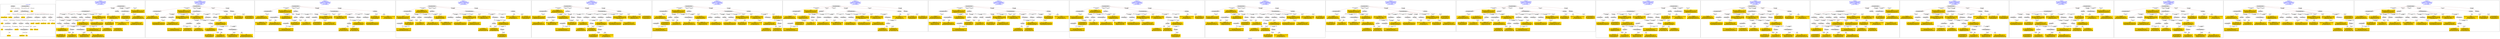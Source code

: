 digraph n0 {
fontcolor="blue"
remincross="true"
label="s05-met.json"
subgraph cluster_0 {
label="1-correct model"
n2[style="filled",color="white",fillcolor="lightgray",label="E12_Production1"];
n3[style="filled",color="white",fillcolor="lightgray",label="E21_Person1"];
n4[style="filled",color="white",fillcolor="lightgray",label="E55_Type3"];
n5[style="filled",color="white",fillcolor="lightgray",label="E52_Time-Span1"];
n6[style="filled",color="white",fillcolor="lightgray",label="E53_Place1"];
n7[style="filled",color="white",fillcolor="lightgray",label="E82_Actor_Appellation1"];
n8[shape="plaintext",style="filled",fillcolor="gold",label="Person URI"];
n9[style="filled",color="white",fillcolor="lightgray",label="E22_Man-Made_Object1"];
n10[style="filled",color="white",fillcolor="lightgray",label="E8_Acquisition1"];
n11[style="filled",color="white",fillcolor="lightgray",label="E55_Type1"];
n12[style="filled",color="white",fillcolor="lightgray",label="E55_Type2"];
n13[shape="plaintext",style="filled",fillcolor="gold",label="Description"];
n14[style="filled",color="white",fillcolor="lightgray",label="E54_Dimension1"];
n15[shape="plaintext",style="filled",fillcolor="gold",label="Object URI"];
n16[style="filled",color="white",fillcolor="lightgray",label="E33_Linguistic_Object1"];
n17[style="filled",color="white",fillcolor="lightgray",label="E55_Type4"];
n18[shape="plaintext",style="filled",fillcolor="gold",label="values"];
n19[style="filled",color="white",fillcolor="lightgray",label="E38_Image1"];
n20[shape="plaintext",style="filled",fillcolor="gold",label="image"];
n21[style="filled",color="white",fillcolor="lightgray",label="E44_Place_Appellation1"];
n22[shape="plaintext",style="filled",fillcolor="gold",label="Geography"];
n23[shape="plaintext",style="filled",fillcolor="gold",label="Date"];
n24[shape="plaintext",style="filled",fillcolor="gold",label="values"];
n25[shape="plaintext",style="filled",fillcolor="gold",label="Classification URI"];
n26[shape="plaintext",style="filled",fillcolor="gold",label="Classification"];
n27[shape="plaintext",style="filled",fillcolor="gold",label="Culture URI"];
n28[shape="plaintext",style="filled",fillcolor="gold",label="Culture"];
n29[shape="plaintext",style="filled",fillcolor="gold",label="Medium URI"];
n30[shape="plaintext",style="filled",fillcolor="gold",label="Medium"];
n31[shape="plaintext",style="filled",fillcolor="gold",label="ProvenanceTypeURI"];
n32[shape="plaintext",style="filled",fillcolor="gold",label="Appellation URI"];
n33[shape="plaintext",style="filled",fillcolor="gold",label="Who"];
n34[shape="plaintext",style="filled",fillcolor="gold",label="Credit Line"];
}
subgraph cluster_1 {
label="candidate 0\nlink coherence:0.8387096774193549\nnode coherence:0.9354838709677419\nconfidence:0.4707963543267286\nmapping score:0.515056371394453\ncost:129.99891\n-precision:0.68-recall:0.66"
n36[style="filled",color="white",fillcolor="lightgray",label="E12_Production1"];
n37[style="filled",color="white",fillcolor="lightgray",label="E21_Person1"];
n38[style="filled",color="white",fillcolor="lightgray",label="E52_Time-Span2"];
n39[style="filled",color="white",fillcolor="lightgray",label="E55_Type1"];
n40[style="filled",color="white",fillcolor="lightgray",label="E74_Group1"];
n41[style="filled",color="white",fillcolor="lightgray",label="E82_Actor_Appellation1"];
n42[style="filled",color="white",fillcolor="lightgray",label="E22_Man-Made_Object1"];
n43[style="filled",color="white",fillcolor="lightgray",label="E38_Image1"];
n44[style="filled",color="white",fillcolor="lightgray",label="E54_Dimension1"];
n45[style="filled",color="white",fillcolor="lightgray",label="E55_Type2"];
n46[style="filled",color="white",fillcolor="lightgray",label="E8_Acquisition1"];
n47[style="filled",color="white",fillcolor="lightgray",label="E33_Linguistic_Object1"];
n48[style="filled",color="white",fillcolor="lightgray",label="E55_Type3"];
n49[style="filled",color="white",fillcolor="lightgray",label="E33_Linguistic_Object2"];
n50[shape="plaintext",style="filled",fillcolor="gold",label="Geography\n[E48_Place_Name,label,0.315]\n[E44_Place_Appellation,label,0.315]\n[E12_Production,P3_has_note,0.219]\n[E33_Linguistic_Object,P3_has_note,0.152]"];
n51[shape="plaintext",style="filled",fillcolor="gold",label="Medium URI\n[E55_Type,classLink,0.405]\n[E57_Material,classLink,0.376]\n[E74_Group,classLink,0.184]\n[E55_Type,label,0.035]"];
n52[shape="plaintext",style="filled",fillcolor="gold",label="Credit Line\n[E8_Acquisition,P3_has_note,0.408]\n[E30_Right,P3_has_note,0.389]\n[E33_Linguistic_Object,P3_has_note,0.104]\n[E22_Man-Made_Object,P3_has_note,0.1]"];
n53[shape="plaintext",style="filled",fillcolor="gold",label="Classification\n[E55_Type,label,0.361]\n[E55_Type,classLink,0.33]\n[E31_Document,classLink,0.155]\n[E21_Person,P3_has_note,0.155]"];
n54[shape="plaintext",style="filled",fillcolor="gold",label="Culture\n[E74_Group,label,0.494]\n[E74_Group,classLink,0.295]\n[E55_Type,label,0.121]\n[E8_Acquisition,P3_has_note,0.09]"];
n55[shape="plaintext",style="filled",fillcolor="gold",label="Date\n[E52_Time-Span,P82_at_some_time_within,0.39]\n[E52_Time-Span,label,0.289]\n[E52_Time-Span,P82a_begin_of_the_begin,0.212]\n[E52_Time-Span,P82b_end_of_the_end,0.109]"];
n56[shape="plaintext",style="filled",fillcolor="gold",label="Medium\n[E29_Design_or_Procedure,P3_has_note,0.332]\n[E55_Type,label,0.277]\n[E57_Material,label,0.254]\n[E57_Material,classLink,0.137]"];
n57[shape="plaintext",style="filled",fillcolor="gold",label="Description\n[E22_Man-Made_Object,P3_has_note,0.31]\n[E33_Linguistic_Object,P3_has_note,0.292]\n[E73_Information_Object,P3_has_note,0.284]\n[E35_Title,label,0.114]"];
n58[shape="plaintext",style="filled",fillcolor="gold",label="Classification URI\n[E55_Type,classLink,0.537]\n[E55_Type,label,0.186]\n[E74_Group,classLink,0.149]\n[E57_Material,classLink,0.128]"];
n59[shape="plaintext",style="filled",fillcolor="gold",label="ProvenanceTypeURI\n[E55_Type,classLink,0.706]\n[E74_Group,classLink,0.15]\n[E57_Material,classLink,0.122]\n[E55_Type,label,0.022]"];
n60[shape="plaintext",style="filled",fillcolor="gold",label="Appellation URI\n[E82_Actor_Appellation,classLink,0.858]\n[E21_Person,classLink,0.078]\n[E39_Actor,classLink,0.048]\n[E30_Right,P3_has_note,0.016]"];
n61[shape="plaintext",style="filled",fillcolor="gold",label="Who\n[E82_Actor_Appellation,label,0.51]\n[E8_Acquisition,P3_has_note,0.174]\n[E22_Man-Made_Object,classLink,0.161]\n[E33_Linguistic_Object,P3_has_note,0.154]"];
n62[shape="plaintext",style="filled",fillcolor="gold",label="Culture URI\n[E55_Type,classLink,0.475]\n[E74_Group,classLink,0.343]\n[E57_Material,classLink,0.117]\n[E55_Type,label,0.065]"];
n63[shape="plaintext",style="filled",fillcolor="gold",label="Person URI\n[E21_Person,classLink,0.4]\n[E82_Actor_Appellation,classLink,0.279]\n[E39_Actor,classLink,0.243]\n[E30_Right,P3_has_note,0.078]"];
n64[shape="plaintext",style="filled",fillcolor="gold",label="values\n[E54_Dimension,P3_has_note,0.731]\n[E22_Man-Made_Object,P3_has_note,0.101]\n[E22_Man-Made_Object,classLink,0.095]\n[E34_Inscription,P3_has_note,0.074]"];
n65[shape="plaintext",style="filled",fillcolor="gold",label="values\n[E33_Linguistic_Object,P3_has_note,0.276]\n[E22_Man-Made_Object,P3_has_note,0.262]\n[E8_Acquisition,P3_has_note,0.238]\n[E73_Information_Object,P3_has_note,0.225]"];
n66[shape="plaintext",style="filled",fillcolor="gold",label="image\n[E38_Image,classLink,0.579]\n[E78_Collection,classLink,0.168]\n[E22_Man-Made_Object,classLink,0.155]\n[E21_Person,classLink,0.098]"];
n67[shape="plaintext",style="filled",fillcolor="gold",label="Object URI\n[E22_Man-Made_Object,classLink,0.826]\n[E22_Man-Made_Object,P3_has_note,0.062]\n[E35_Title,label,0.056]\n[E30_Right,P3_has_note,0.056]"];
}
subgraph cluster_2 {
label="candidate 1\nlink coherence:0.8387096774193549\nnode coherence:0.9354838709677419\nconfidence:0.4707963543267286\nmapping score:0.515056371394453\ncost:129.99895\n-precision:0.65-recall:0.62"
n69[style="filled",color="white",fillcolor="lightgray",label="E12_Production1"];
n70[style="filled",color="white",fillcolor="lightgray",label="E21_Person1"];
n71[style="filled",color="white",fillcolor="lightgray",label="E52_Time-Span2"];
n72[style="filled",color="white",fillcolor="lightgray",label="E55_Type1"];
n73[style="filled",color="white",fillcolor="lightgray",label="E74_Group1"];
n74[style="filled",color="white",fillcolor="lightgray",label="E82_Actor_Appellation1"];
n75[style="filled",color="white",fillcolor="lightgray",label="E22_Man-Made_Object1"];
n76[style="filled",color="white",fillcolor="lightgray",label="E38_Image1"];
n77[style="filled",color="white",fillcolor="lightgray",label="E54_Dimension1"];
n78[style="filled",color="white",fillcolor="lightgray",label="E8_Acquisition1"];
n79[style="filled",color="white",fillcolor="lightgray",label="E33_Linguistic_Object1"];
n80[style="filled",color="white",fillcolor="lightgray",label="E55_Type2"];
n81[style="filled",color="white",fillcolor="lightgray",label="E55_Type3"];
n82[style="filled",color="white",fillcolor="lightgray",label="E33_Linguistic_Object2"];
n83[shape="plaintext",style="filled",fillcolor="gold",label="Geography\n[E48_Place_Name,label,0.315]\n[E44_Place_Appellation,label,0.315]\n[E12_Production,P3_has_note,0.219]\n[E33_Linguistic_Object,P3_has_note,0.152]"];
n84[shape="plaintext",style="filled",fillcolor="gold",label="Medium URI\n[E55_Type,classLink,0.405]\n[E57_Material,classLink,0.376]\n[E74_Group,classLink,0.184]\n[E55_Type,label,0.035]"];
n85[shape="plaintext",style="filled",fillcolor="gold",label="Credit Line\n[E8_Acquisition,P3_has_note,0.408]\n[E30_Right,P3_has_note,0.389]\n[E33_Linguistic_Object,P3_has_note,0.104]\n[E22_Man-Made_Object,P3_has_note,0.1]"];
n86[shape="plaintext",style="filled",fillcolor="gold",label="Classification\n[E55_Type,label,0.361]\n[E55_Type,classLink,0.33]\n[E31_Document,classLink,0.155]\n[E21_Person,P3_has_note,0.155]"];
n87[shape="plaintext",style="filled",fillcolor="gold",label="Culture\n[E74_Group,label,0.494]\n[E74_Group,classLink,0.295]\n[E55_Type,label,0.121]\n[E8_Acquisition,P3_has_note,0.09]"];
n88[shape="plaintext",style="filled",fillcolor="gold",label="Date\n[E52_Time-Span,P82_at_some_time_within,0.39]\n[E52_Time-Span,label,0.289]\n[E52_Time-Span,P82a_begin_of_the_begin,0.212]\n[E52_Time-Span,P82b_end_of_the_end,0.109]"];
n89[shape="plaintext",style="filled",fillcolor="gold",label="Medium\n[E29_Design_or_Procedure,P3_has_note,0.332]\n[E55_Type,label,0.277]\n[E57_Material,label,0.254]\n[E57_Material,classLink,0.137]"];
n90[shape="plaintext",style="filled",fillcolor="gold",label="Description\n[E22_Man-Made_Object,P3_has_note,0.31]\n[E33_Linguistic_Object,P3_has_note,0.292]\n[E73_Information_Object,P3_has_note,0.284]\n[E35_Title,label,0.114]"];
n91[shape="plaintext",style="filled",fillcolor="gold",label="Classification URI\n[E55_Type,classLink,0.537]\n[E55_Type,label,0.186]\n[E74_Group,classLink,0.149]\n[E57_Material,classLink,0.128]"];
n92[shape="plaintext",style="filled",fillcolor="gold",label="ProvenanceTypeURI\n[E55_Type,classLink,0.706]\n[E74_Group,classLink,0.15]\n[E57_Material,classLink,0.122]\n[E55_Type,label,0.022]"];
n93[shape="plaintext",style="filled",fillcolor="gold",label="Appellation URI\n[E82_Actor_Appellation,classLink,0.858]\n[E21_Person,classLink,0.078]\n[E39_Actor,classLink,0.048]\n[E30_Right,P3_has_note,0.016]"];
n94[shape="plaintext",style="filled",fillcolor="gold",label="Who\n[E82_Actor_Appellation,label,0.51]\n[E8_Acquisition,P3_has_note,0.174]\n[E22_Man-Made_Object,classLink,0.161]\n[E33_Linguistic_Object,P3_has_note,0.154]"];
n95[shape="plaintext",style="filled",fillcolor="gold",label="Culture URI\n[E55_Type,classLink,0.475]\n[E74_Group,classLink,0.343]\n[E57_Material,classLink,0.117]\n[E55_Type,label,0.065]"];
n96[shape="plaintext",style="filled",fillcolor="gold",label="Person URI\n[E21_Person,classLink,0.4]\n[E82_Actor_Appellation,classLink,0.279]\n[E39_Actor,classLink,0.243]\n[E30_Right,P3_has_note,0.078]"];
n97[shape="plaintext",style="filled",fillcolor="gold",label="values\n[E54_Dimension,P3_has_note,0.731]\n[E22_Man-Made_Object,P3_has_note,0.101]\n[E22_Man-Made_Object,classLink,0.095]\n[E34_Inscription,P3_has_note,0.074]"];
n98[shape="plaintext",style="filled",fillcolor="gold",label="values\n[E33_Linguistic_Object,P3_has_note,0.276]\n[E22_Man-Made_Object,P3_has_note,0.262]\n[E8_Acquisition,P3_has_note,0.238]\n[E73_Information_Object,P3_has_note,0.225]"];
n99[shape="plaintext",style="filled",fillcolor="gold",label="image\n[E38_Image,classLink,0.579]\n[E78_Collection,classLink,0.168]\n[E22_Man-Made_Object,classLink,0.155]\n[E21_Person,classLink,0.098]"];
n100[shape="plaintext",style="filled",fillcolor="gold",label="Object URI\n[E22_Man-Made_Object,classLink,0.826]\n[E22_Man-Made_Object,P3_has_note,0.062]\n[E35_Title,label,0.056]\n[E30_Right,P3_has_note,0.056]"];
}
subgraph cluster_3 {
label="candidate 10\nlink coherence:0.8125\nnode coherence:0.9354838709677419\nconfidence:0.4707963543267286\nmapping score:0.515056371394453\ncost:229.99898\n-precision:0.59-recall:0.59"
n102[style="filled",color="white",fillcolor="lightgray",label="E12_Production1"];
n103[style="filled",color="white",fillcolor="lightgray",label="E55_Type1"];
n104[style="filled",color="white",fillcolor="lightgray",label="E21_Person1"];
n105[style="filled",color="white",fillcolor="lightgray",label="E67_Birth1"];
n106[style="filled",color="white",fillcolor="lightgray",label="E74_Group1"];
n107[style="filled",color="white",fillcolor="lightgray",label="E82_Actor_Appellation1"];
n108[style="filled",color="white",fillcolor="lightgray",label="E22_Man-Made_Object1"];
n109[style="filled",color="white",fillcolor="lightgray",label="E38_Image1"];
n110[style="filled",color="white",fillcolor="lightgray",label="E54_Dimension1"];
n111[style="filled",color="white",fillcolor="lightgray",label="E55_Type2"];
n112[style="filled",color="white",fillcolor="lightgray",label="E8_Acquisition1"];
n113[style="filled",color="white",fillcolor="lightgray",label="E33_Linguistic_Object1"];
n114[style="filled",color="white",fillcolor="lightgray",label="E55_Type3"];
n115[style="filled",color="white",fillcolor="lightgray",label="E52_Time-Span1"];
n116[style="filled",color="white",fillcolor="lightgray",label="E33_Linguistic_Object2"];
n117[shape="plaintext",style="filled",fillcolor="gold",label="Geography\n[E48_Place_Name,label,0.315]\n[E44_Place_Appellation,label,0.315]\n[E12_Production,P3_has_note,0.219]\n[E33_Linguistic_Object,P3_has_note,0.152]"];
n118[shape="plaintext",style="filled",fillcolor="gold",label="Date\n[E52_Time-Span,P82_at_some_time_within,0.39]\n[E52_Time-Span,label,0.289]\n[E52_Time-Span,P82a_begin_of_the_begin,0.212]\n[E52_Time-Span,P82b_end_of_the_end,0.109]"];
n119[shape="plaintext",style="filled",fillcolor="gold",label="Medium URI\n[E55_Type,classLink,0.405]\n[E57_Material,classLink,0.376]\n[E74_Group,classLink,0.184]\n[E55_Type,label,0.035]"];
n120[shape="plaintext",style="filled",fillcolor="gold",label="Credit Line\n[E8_Acquisition,P3_has_note,0.408]\n[E30_Right,P3_has_note,0.389]\n[E33_Linguistic_Object,P3_has_note,0.104]\n[E22_Man-Made_Object,P3_has_note,0.1]"];
n121[shape="plaintext",style="filled",fillcolor="gold",label="Classification\n[E55_Type,label,0.361]\n[E55_Type,classLink,0.33]\n[E31_Document,classLink,0.155]\n[E21_Person,P3_has_note,0.155]"];
n122[shape="plaintext",style="filled",fillcolor="gold",label="Culture\n[E74_Group,label,0.494]\n[E74_Group,classLink,0.295]\n[E55_Type,label,0.121]\n[E8_Acquisition,P3_has_note,0.09]"];
n123[shape="plaintext",style="filled",fillcolor="gold",label="Description\n[E22_Man-Made_Object,P3_has_note,0.31]\n[E33_Linguistic_Object,P3_has_note,0.292]\n[E73_Information_Object,P3_has_note,0.284]\n[E35_Title,label,0.114]"];
n124[shape="plaintext",style="filled",fillcolor="gold",label="Classification URI\n[E55_Type,classLink,0.537]\n[E55_Type,label,0.186]\n[E74_Group,classLink,0.149]\n[E57_Material,classLink,0.128]"];
n125[shape="plaintext",style="filled",fillcolor="gold",label="Culture URI\n[E55_Type,classLink,0.475]\n[E74_Group,classLink,0.343]\n[E57_Material,classLink,0.117]\n[E55_Type,label,0.065]"];
n126[shape="plaintext",style="filled",fillcolor="gold",label="Appellation URI\n[E82_Actor_Appellation,classLink,0.858]\n[E21_Person,classLink,0.078]\n[E39_Actor,classLink,0.048]\n[E30_Right,P3_has_note,0.016]"];
n127[shape="plaintext",style="filled",fillcolor="gold",label="Who\n[E82_Actor_Appellation,label,0.51]\n[E8_Acquisition,P3_has_note,0.174]\n[E22_Man-Made_Object,classLink,0.161]\n[E33_Linguistic_Object,P3_has_note,0.154]"];
n128[shape="plaintext",style="filled",fillcolor="gold",label="ProvenanceTypeURI\n[E55_Type,classLink,0.706]\n[E74_Group,classLink,0.15]\n[E57_Material,classLink,0.122]\n[E55_Type,label,0.022]"];
n129[shape="plaintext",style="filled",fillcolor="gold",label="Person URI\n[E21_Person,classLink,0.4]\n[E82_Actor_Appellation,classLink,0.279]\n[E39_Actor,classLink,0.243]\n[E30_Right,P3_has_note,0.078]"];
n130[shape="plaintext",style="filled",fillcolor="gold",label="values\n[E54_Dimension,P3_has_note,0.731]\n[E22_Man-Made_Object,P3_has_note,0.101]\n[E22_Man-Made_Object,classLink,0.095]\n[E34_Inscription,P3_has_note,0.074]"];
n131[shape="plaintext",style="filled",fillcolor="gold",label="values\n[E33_Linguistic_Object,P3_has_note,0.276]\n[E22_Man-Made_Object,P3_has_note,0.262]\n[E8_Acquisition,P3_has_note,0.238]\n[E73_Information_Object,P3_has_note,0.225]"];
n132[shape="plaintext",style="filled",fillcolor="gold",label="image\n[E38_Image,classLink,0.579]\n[E78_Collection,classLink,0.168]\n[E22_Man-Made_Object,classLink,0.155]\n[E21_Person,classLink,0.098]"];
n133[shape="plaintext",style="filled",fillcolor="gold",label="Object URI\n[E22_Man-Made_Object,classLink,0.826]\n[E22_Man-Made_Object,P3_has_note,0.062]\n[E35_Title,label,0.056]\n[E30_Right,P3_has_note,0.056]"];
n134[shape="plaintext",style="filled",fillcolor="gold",label="Medium\n[E29_Design_or_Procedure,P3_has_note,0.332]\n[E55_Type,label,0.277]\n[E57_Material,label,0.254]\n[E57_Material,classLink,0.137]"];
}
subgraph cluster_4 {
label="candidate 11\nlink coherence:0.8125\nnode coherence:0.9354838709677419\nconfidence:0.4707963543267286\nmapping score:0.515056371394453\ncost:229.99902\n-precision:0.53-recall:0.53"
n136[style="filled",color="white",fillcolor="lightgray",label="E12_Production1"];
n137[style="filled",color="white",fillcolor="lightgray",label="E55_Type1"];
n138[style="filled",color="white",fillcolor="lightgray",label="E21_Person1"];
n139[style="filled",color="white",fillcolor="lightgray",label="E67_Birth1"];
n140[style="filled",color="white",fillcolor="lightgray",label="E74_Group1"];
n141[style="filled",color="white",fillcolor="lightgray",label="E82_Actor_Appellation1"];
n142[style="filled",color="white",fillcolor="lightgray",label="E22_Man-Made_Object1"];
n143[style="filled",color="white",fillcolor="lightgray",label="E38_Image1"];
n144[style="filled",color="white",fillcolor="lightgray",label="E54_Dimension1"];
n145[style="filled",color="white",fillcolor="lightgray",label="E8_Acquisition1"];
n146[style="filled",color="white",fillcolor="lightgray",label="E33_Linguistic_Object2"];
n147[style="filled",color="white",fillcolor="lightgray",label="E55_Type2"];
n148[style="filled",color="white",fillcolor="lightgray",label="E52_Time-Span1"];
n149[style="filled",color="white",fillcolor="lightgray",label="E33_Linguistic_Object1"];
n150[style="filled",color="white",fillcolor="lightgray",label="E55_Type3"];
n151[shape="plaintext",style="filled",fillcolor="gold",label="Geography\n[E48_Place_Name,label,0.315]\n[E44_Place_Appellation,label,0.315]\n[E12_Production,P3_has_note,0.219]\n[E33_Linguistic_Object,P3_has_note,0.152]"];
n152[shape="plaintext",style="filled",fillcolor="gold",label="Date\n[E52_Time-Span,P82_at_some_time_within,0.39]\n[E52_Time-Span,label,0.289]\n[E52_Time-Span,P82a_begin_of_the_begin,0.212]\n[E52_Time-Span,P82b_end_of_the_end,0.109]"];
n153[shape="plaintext",style="filled",fillcolor="gold",label="Medium URI\n[E55_Type,classLink,0.405]\n[E57_Material,classLink,0.376]\n[E74_Group,classLink,0.184]\n[E55_Type,label,0.035]"];
n154[shape="plaintext",style="filled",fillcolor="gold",label="Credit Line\n[E8_Acquisition,P3_has_note,0.408]\n[E30_Right,P3_has_note,0.389]\n[E33_Linguistic_Object,P3_has_note,0.104]\n[E22_Man-Made_Object,P3_has_note,0.1]"];
n155[shape="plaintext",style="filled",fillcolor="gold",label="Classification\n[E55_Type,label,0.361]\n[E55_Type,classLink,0.33]\n[E31_Document,classLink,0.155]\n[E21_Person,P3_has_note,0.155]"];
n156[shape="plaintext",style="filled",fillcolor="gold",label="Culture\n[E74_Group,label,0.494]\n[E74_Group,classLink,0.295]\n[E55_Type,label,0.121]\n[E8_Acquisition,P3_has_note,0.09]"];
n157[shape="plaintext",style="filled",fillcolor="gold",label="Medium\n[E29_Design_or_Procedure,P3_has_note,0.332]\n[E55_Type,label,0.277]\n[E57_Material,label,0.254]\n[E57_Material,classLink,0.137]"];
n158[shape="plaintext",style="filled",fillcolor="gold",label="Description\n[E22_Man-Made_Object,P3_has_note,0.31]\n[E33_Linguistic_Object,P3_has_note,0.292]\n[E73_Information_Object,P3_has_note,0.284]\n[E35_Title,label,0.114]"];
n159[shape="plaintext",style="filled",fillcolor="gold",label="Classification URI\n[E55_Type,classLink,0.537]\n[E55_Type,label,0.186]\n[E74_Group,classLink,0.149]\n[E57_Material,classLink,0.128]"];
n160[shape="plaintext",style="filled",fillcolor="gold",label="ProvenanceTypeURI\n[E55_Type,classLink,0.706]\n[E74_Group,classLink,0.15]\n[E57_Material,classLink,0.122]\n[E55_Type,label,0.022]"];
n161[shape="plaintext",style="filled",fillcolor="gold",label="Appellation URI\n[E82_Actor_Appellation,classLink,0.858]\n[E21_Person,classLink,0.078]\n[E39_Actor,classLink,0.048]\n[E30_Right,P3_has_note,0.016]"];
n162[shape="plaintext",style="filled",fillcolor="gold",label="Who\n[E82_Actor_Appellation,label,0.51]\n[E8_Acquisition,P3_has_note,0.174]\n[E22_Man-Made_Object,classLink,0.161]\n[E33_Linguistic_Object,P3_has_note,0.154]"];
n163[shape="plaintext",style="filled",fillcolor="gold",label="Culture URI\n[E55_Type,classLink,0.475]\n[E74_Group,classLink,0.343]\n[E57_Material,classLink,0.117]\n[E55_Type,label,0.065]"];
n164[shape="plaintext",style="filled",fillcolor="gold",label="Person URI\n[E21_Person,classLink,0.4]\n[E82_Actor_Appellation,classLink,0.279]\n[E39_Actor,classLink,0.243]\n[E30_Right,P3_has_note,0.078]"];
n165[shape="plaintext",style="filled",fillcolor="gold",label="values\n[E54_Dimension,P3_has_note,0.731]\n[E22_Man-Made_Object,P3_has_note,0.101]\n[E22_Man-Made_Object,classLink,0.095]\n[E34_Inscription,P3_has_note,0.074]"];
n166[shape="plaintext",style="filled",fillcolor="gold",label="values\n[E33_Linguistic_Object,P3_has_note,0.276]\n[E22_Man-Made_Object,P3_has_note,0.262]\n[E8_Acquisition,P3_has_note,0.238]\n[E73_Information_Object,P3_has_note,0.225]"];
n167[shape="plaintext",style="filled",fillcolor="gold",label="image\n[E38_Image,classLink,0.579]\n[E78_Collection,classLink,0.168]\n[E22_Man-Made_Object,classLink,0.155]\n[E21_Person,classLink,0.098]"];
n168[shape="plaintext",style="filled",fillcolor="gold",label="Object URI\n[E22_Man-Made_Object,classLink,0.826]\n[E22_Man-Made_Object,P3_has_note,0.062]\n[E35_Title,label,0.056]\n[E30_Right,P3_has_note,0.056]"];
}
subgraph cluster_5 {
label="candidate 12\nlink coherence:0.8125\nnode coherence:0.9354838709677419\nconfidence:0.4707963543267286\nmapping score:0.515056371394453\ncost:328.99902\n-precision:0.53-recall:0.53"
n170[style="filled",color="white",fillcolor="lightgray",label="E12_Production1"];
n171[style="filled",color="white",fillcolor="lightgray",label="E55_Type1"];
n172[style="filled",color="white",fillcolor="lightgray",label="E21_Person1"];
n173[style="filled",color="white",fillcolor="lightgray",label="E67_Birth1"];
n174[style="filled",color="white",fillcolor="lightgray",label="E74_Group1"];
n175[style="filled",color="white",fillcolor="lightgray",label="E82_Actor_Appellation1"];
n176[style="filled",color="white",fillcolor="lightgray",label="E22_Man-Made_Object1"];
n177[style="filled",color="white",fillcolor="lightgray",label="E38_Image1"];
n178[style="filled",color="white",fillcolor="lightgray",label="E54_Dimension1"];
n179[style="filled",color="white",fillcolor="lightgray",label="E8_Acquisition1"];
n180[style="filled",color="white",fillcolor="lightgray",label="E33_Linguistic_Object2"];
n181[style="filled",color="white",fillcolor="lightgray",label="E55_Type2"];
n182[style="filled",color="white",fillcolor="lightgray",label="E52_Time-Span1"];
n183[style="filled",color="white",fillcolor="lightgray",label="E33_Linguistic_Object1"];
n184[style="filled",color="white",fillcolor="lightgray",label="E55_Type3"];
n185[shape="plaintext",style="filled",fillcolor="gold",label="Geography\n[E48_Place_Name,label,0.315]\n[E44_Place_Appellation,label,0.315]\n[E12_Production,P3_has_note,0.219]\n[E33_Linguistic_Object,P3_has_note,0.152]"];
n186[shape="plaintext",style="filled",fillcolor="gold",label="Date\n[E52_Time-Span,P82_at_some_time_within,0.39]\n[E52_Time-Span,label,0.289]\n[E52_Time-Span,P82a_begin_of_the_begin,0.212]\n[E52_Time-Span,P82b_end_of_the_end,0.109]"];
n187[shape="plaintext",style="filled",fillcolor="gold",label="Medium URI\n[E55_Type,classLink,0.405]\n[E57_Material,classLink,0.376]\n[E74_Group,classLink,0.184]\n[E55_Type,label,0.035]"];
n188[shape="plaintext",style="filled",fillcolor="gold",label="Credit Line\n[E8_Acquisition,P3_has_note,0.408]\n[E30_Right,P3_has_note,0.389]\n[E33_Linguistic_Object,P3_has_note,0.104]\n[E22_Man-Made_Object,P3_has_note,0.1]"];
n189[shape="plaintext",style="filled",fillcolor="gold",label="Classification\n[E55_Type,label,0.361]\n[E55_Type,classLink,0.33]\n[E31_Document,classLink,0.155]\n[E21_Person,P3_has_note,0.155]"];
n190[shape="plaintext",style="filled",fillcolor="gold",label="Culture\n[E74_Group,label,0.494]\n[E74_Group,classLink,0.295]\n[E55_Type,label,0.121]\n[E8_Acquisition,P3_has_note,0.09]"];
n191[shape="plaintext",style="filled",fillcolor="gold",label="Description\n[E22_Man-Made_Object,P3_has_note,0.31]\n[E33_Linguistic_Object,P3_has_note,0.292]\n[E73_Information_Object,P3_has_note,0.284]\n[E35_Title,label,0.114]"];
n192[shape="plaintext",style="filled",fillcolor="gold",label="Classification URI\n[E55_Type,classLink,0.537]\n[E55_Type,label,0.186]\n[E74_Group,classLink,0.149]\n[E57_Material,classLink,0.128]"];
n193[shape="plaintext",style="filled",fillcolor="gold",label="Culture URI\n[E55_Type,classLink,0.475]\n[E74_Group,classLink,0.343]\n[E57_Material,classLink,0.117]\n[E55_Type,label,0.065]"];
n194[shape="plaintext",style="filled",fillcolor="gold",label="Appellation URI\n[E82_Actor_Appellation,classLink,0.858]\n[E21_Person,classLink,0.078]\n[E39_Actor,classLink,0.048]\n[E30_Right,P3_has_note,0.016]"];
n195[shape="plaintext",style="filled",fillcolor="gold",label="Who\n[E82_Actor_Appellation,label,0.51]\n[E8_Acquisition,P3_has_note,0.174]\n[E22_Man-Made_Object,classLink,0.161]\n[E33_Linguistic_Object,P3_has_note,0.154]"];
n196[shape="plaintext",style="filled",fillcolor="gold",label="ProvenanceTypeURI\n[E55_Type,classLink,0.706]\n[E74_Group,classLink,0.15]\n[E57_Material,classLink,0.122]\n[E55_Type,label,0.022]"];
n197[shape="plaintext",style="filled",fillcolor="gold",label="Person URI\n[E21_Person,classLink,0.4]\n[E82_Actor_Appellation,classLink,0.279]\n[E39_Actor,classLink,0.243]\n[E30_Right,P3_has_note,0.078]"];
n198[shape="plaintext",style="filled",fillcolor="gold",label="values\n[E54_Dimension,P3_has_note,0.731]\n[E22_Man-Made_Object,P3_has_note,0.101]\n[E22_Man-Made_Object,classLink,0.095]\n[E34_Inscription,P3_has_note,0.074]"];
n199[shape="plaintext",style="filled",fillcolor="gold",label="values\n[E33_Linguistic_Object,P3_has_note,0.276]\n[E22_Man-Made_Object,P3_has_note,0.262]\n[E8_Acquisition,P3_has_note,0.238]\n[E73_Information_Object,P3_has_note,0.225]"];
n200[shape="plaintext",style="filled",fillcolor="gold",label="image\n[E38_Image,classLink,0.579]\n[E78_Collection,classLink,0.168]\n[E22_Man-Made_Object,classLink,0.155]\n[E21_Person,classLink,0.098]"];
n201[shape="plaintext",style="filled",fillcolor="gold",label="Object URI\n[E22_Man-Made_Object,classLink,0.826]\n[E22_Man-Made_Object,P3_has_note,0.062]\n[E35_Title,label,0.056]\n[E30_Right,P3_has_note,0.056]"];
n202[shape="plaintext",style="filled",fillcolor="gold",label="Medium\n[E29_Design_or_Procedure,P3_has_note,0.332]\n[E55_Type,label,0.277]\n[E57_Material,label,0.254]\n[E57_Material,classLink,0.137]"];
}
subgraph cluster_6 {
label="candidate 13\nlink coherence:0.8125\nnode coherence:0.9354838709677419\nconfidence:0.4521949809133837\nmapping score:0.5088559135900048\ncost:130.99898\n-precision:0.62-recall:0.62"
n204[style="filled",color="white",fillcolor="lightgray",label="E12_Production1"];
n205[style="filled",color="white",fillcolor="lightgray",label="E55_Type1"];
n206[style="filled",color="white",fillcolor="lightgray",label="E21_Person1"];
n207[style="filled",color="white",fillcolor="lightgray",label="E67_Birth1"];
n208[style="filled",color="white",fillcolor="lightgray",label="E74_Group1"];
n209[style="filled",color="white",fillcolor="lightgray",label="E82_Actor_Appellation1"];
n210[style="filled",color="white",fillcolor="lightgray",label="E22_Man-Made_Object1"];
n211[style="filled",color="white",fillcolor="lightgray",label="E38_Image1"];
n212[style="filled",color="white",fillcolor="lightgray",label="E54_Dimension1"];
n213[style="filled",color="white",fillcolor="lightgray",label="E55_Type2"];
n214[style="filled",color="white",fillcolor="lightgray",label="E8_Acquisition1"];
n215[style="filled",color="white",fillcolor="lightgray",label="E33_Linguistic_Object1"];
n216[style="filled",color="white",fillcolor="lightgray",label="E55_Type3"];
n217[style="filled",color="white",fillcolor="lightgray",label="E52_Time-Span1"];
n218[style="filled",color="white",fillcolor="lightgray",label="E33_Linguistic_Object2"];
n219[shape="plaintext",style="filled",fillcolor="gold",label="Geography\n[E48_Place_Name,label,0.315]\n[E44_Place_Appellation,label,0.315]\n[E12_Production,P3_has_note,0.219]\n[E33_Linguistic_Object,P3_has_note,0.152]"];
n220[shape="plaintext",style="filled",fillcolor="gold",label="Date\n[E52_Time-Span,P82_at_some_time_within,0.39]\n[E52_Time-Span,label,0.289]\n[E52_Time-Span,P82a_begin_of_the_begin,0.212]\n[E52_Time-Span,P82b_end_of_the_end,0.109]"];
n221[shape="plaintext",style="filled",fillcolor="gold",label="ProvenanceTypeURI\n[E55_Type,classLink,0.706]\n[E74_Group,classLink,0.15]\n[E57_Material,classLink,0.122]\n[E55_Type,label,0.022]"];
n222[shape="plaintext",style="filled",fillcolor="gold",label="Credit Line\n[E8_Acquisition,P3_has_note,0.408]\n[E30_Right,P3_has_note,0.389]\n[E33_Linguistic_Object,P3_has_note,0.104]\n[E22_Man-Made_Object,P3_has_note,0.1]"];
n223[shape="plaintext",style="filled",fillcolor="gold",label="Classification\n[E55_Type,label,0.361]\n[E55_Type,classLink,0.33]\n[E31_Document,classLink,0.155]\n[E21_Person,P3_has_note,0.155]"];
n224[shape="plaintext",style="filled",fillcolor="gold",label="Culture\n[E74_Group,label,0.494]\n[E74_Group,classLink,0.295]\n[E55_Type,label,0.121]\n[E8_Acquisition,P3_has_note,0.09]"];
n225[shape="plaintext",style="filled",fillcolor="gold",label="Medium\n[E29_Design_or_Procedure,P3_has_note,0.332]\n[E55_Type,label,0.277]\n[E57_Material,label,0.254]\n[E57_Material,classLink,0.137]"];
n226[shape="plaintext",style="filled",fillcolor="gold",label="Description\n[E22_Man-Made_Object,P3_has_note,0.31]\n[E33_Linguistic_Object,P3_has_note,0.292]\n[E73_Information_Object,P3_has_note,0.284]\n[E35_Title,label,0.114]"];
n227[shape="plaintext",style="filled",fillcolor="gold",label="Classification URI\n[E55_Type,classLink,0.537]\n[E55_Type,label,0.186]\n[E74_Group,classLink,0.149]\n[E57_Material,classLink,0.128]"];
n228[shape="plaintext",style="filled",fillcolor="gold",label="Medium URI\n[E55_Type,classLink,0.405]\n[E57_Material,classLink,0.376]\n[E74_Group,classLink,0.184]\n[E55_Type,label,0.035]"];
n229[shape="plaintext",style="filled",fillcolor="gold",label="Appellation URI\n[E82_Actor_Appellation,classLink,0.858]\n[E21_Person,classLink,0.078]\n[E39_Actor,classLink,0.048]\n[E30_Right,P3_has_note,0.016]"];
n230[shape="plaintext",style="filled",fillcolor="gold",label="Who\n[E82_Actor_Appellation,label,0.51]\n[E8_Acquisition,P3_has_note,0.174]\n[E22_Man-Made_Object,classLink,0.161]\n[E33_Linguistic_Object,P3_has_note,0.154]"];
n231[shape="plaintext",style="filled",fillcolor="gold",label="Culture URI\n[E55_Type,classLink,0.475]\n[E74_Group,classLink,0.343]\n[E57_Material,classLink,0.117]\n[E55_Type,label,0.065]"];
n232[shape="plaintext",style="filled",fillcolor="gold",label="Person URI\n[E21_Person,classLink,0.4]\n[E82_Actor_Appellation,classLink,0.279]\n[E39_Actor,classLink,0.243]\n[E30_Right,P3_has_note,0.078]"];
n233[shape="plaintext",style="filled",fillcolor="gold",label="values\n[E54_Dimension,P3_has_note,0.731]\n[E22_Man-Made_Object,P3_has_note,0.101]\n[E22_Man-Made_Object,classLink,0.095]\n[E34_Inscription,P3_has_note,0.074]"];
n234[shape="plaintext",style="filled",fillcolor="gold",label="values\n[E33_Linguistic_Object,P3_has_note,0.276]\n[E22_Man-Made_Object,P3_has_note,0.262]\n[E8_Acquisition,P3_has_note,0.238]\n[E73_Information_Object,P3_has_note,0.225]"];
n235[shape="plaintext",style="filled",fillcolor="gold",label="image\n[E38_Image,classLink,0.579]\n[E78_Collection,classLink,0.168]\n[E22_Man-Made_Object,classLink,0.155]\n[E21_Person,classLink,0.098]"];
n236[shape="plaintext",style="filled",fillcolor="gold",label="Object URI\n[E22_Man-Made_Object,classLink,0.826]\n[E22_Man-Made_Object,P3_has_note,0.062]\n[E35_Title,label,0.056]\n[E30_Right,P3_has_note,0.056]"];
}
subgraph cluster_7 {
label="candidate 14\nlink coherence:0.8125\nnode coherence:0.9354838709677419\nconfidence:0.4521949809133837\nmapping score:0.5088559135900048\ncost:130.99902\n-precision:0.59-recall:0.59"
n238[style="filled",color="white",fillcolor="lightgray",label="E12_Production1"];
n239[style="filled",color="white",fillcolor="lightgray",label="E55_Type1"];
n240[style="filled",color="white",fillcolor="lightgray",label="E21_Person1"];
n241[style="filled",color="white",fillcolor="lightgray",label="E67_Birth1"];
n242[style="filled",color="white",fillcolor="lightgray",label="E74_Group1"];
n243[style="filled",color="white",fillcolor="lightgray",label="E82_Actor_Appellation1"];
n244[style="filled",color="white",fillcolor="lightgray",label="E22_Man-Made_Object1"];
n245[style="filled",color="white",fillcolor="lightgray",label="E38_Image1"];
n246[style="filled",color="white",fillcolor="lightgray",label="E54_Dimension1"];
n247[style="filled",color="white",fillcolor="lightgray",label="E8_Acquisition1"];
n248[style="filled",color="white",fillcolor="lightgray",label="E33_Linguistic_Object1"];
n249[style="filled",color="white",fillcolor="lightgray",label="E55_Type2"];
n250[style="filled",color="white",fillcolor="lightgray",label="E55_Type3"];
n251[style="filled",color="white",fillcolor="lightgray",label="E52_Time-Span1"];
n252[style="filled",color="white",fillcolor="lightgray",label="E33_Linguistic_Object2"];
n253[shape="plaintext",style="filled",fillcolor="gold",label="Geography\n[E48_Place_Name,label,0.315]\n[E44_Place_Appellation,label,0.315]\n[E12_Production,P3_has_note,0.219]\n[E33_Linguistic_Object,P3_has_note,0.152]"];
n254[shape="plaintext",style="filled",fillcolor="gold",label="Date\n[E52_Time-Span,P82_at_some_time_within,0.39]\n[E52_Time-Span,label,0.289]\n[E52_Time-Span,P82a_begin_of_the_begin,0.212]\n[E52_Time-Span,P82b_end_of_the_end,0.109]"];
n255[shape="plaintext",style="filled",fillcolor="gold",label="ProvenanceTypeURI\n[E55_Type,classLink,0.706]\n[E74_Group,classLink,0.15]\n[E57_Material,classLink,0.122]\n[E55_Type,label,0.022]"];
n256[shape="plaintext",style="filled",fillcolor="gold",label="Credit Line\n[E8_Acquisition,P3_has_note,0.408]\n[E30_Right,P3_has_note,0.389]\n[E33_Linguistic_Object,P3_has_note,0.104]\n[E22_Man-Made_Object,P3_has_note,0.1]"];
n257[shape="plaintext",style="filled",fillcolor="gold",label="Classification\n[E55_Type,label,0.361]\n[E55_Type,classLink,0.33]\n[E31_Document,classLink,0.155]\n[E21_Person,P3_has_note,0.155]"];
n258[shape="plaintext",style="filled",fillcolor="gold",label="Culture\n[E74_Group,label,0.494]\n[E74_Group,classLink,0.295]\n[E55_Type,label,0.121]\n[E8_Acquisition,P3_has_note,0.09]"];
n259[shape="plaintext",style="filled",fillcolor="gold",label="Medium\n[E29_Design_or_Procedure,P3_has_note,0.332]\n[E55_Type,label,0.277]\n[E57_Material,label,0.254]\n[E57_Material,classLink,0.137]"];
n260[shape="plaintext",style="filled",fillcolor="gold",label="Description\n[E22_Man-Made_Object,P3_has_note,0.31]\n[E33_Linguistic_Object,P3_has_note,0.292]\n[E73_Information_Object,P3_has_note,0.284]\n[E35_Title,label,0.114]"];
n261[shape="plaintext",style="filled",fillcolor="gold",label="Classification URI\n[E55_Type,classLink,0.537]\n[E55_Type,label,0.186]\n[E74_Group,classLink,0.149]\n[E57_Material,classLink,0.128]"];
n262[shape="plaintext",style="filled",fillcolor="gold",label="Medium URI\n[E55_Type,classLink,0.405]\n[E57_Material,classLink,0.376]\n[E74_Group,classLink,0.184]\n[E55_Type,label,0.035]"];
n263[shape="plaintext",style="filled",fillcolor="gold",label="Appellation URI\n[E82_Actor_Appellation,classLink,0.858]\n[E21_Person,classLink,0.078]\n[E39_Actor,classLink,0.048]\n[E30_Right,P3_has_note,0.016]"];
n264[shape="plaintext",style="filled",fillcolor="gold",label="Who\n[E82_Actor_Appellation,label,0.51]\n[E8_Acquisition,P3_has_note,0.174]\n[E22_Man-Made_Object,classLink,0.161]\n[E33_Linguistic_Object,P3_has_note,0.154]"];
n265[shape="plaintext",style="filled",fillcolor="gold",label="Culture URI\n[E55_Type,classLink,0.475]\n[E74_Group,classLink,0.343]\n[E57_Material,classLink,0.117]\n[E55_Type,label,0.065]"];
n266[shape="plaintext",style="filled",fillcolor="gold",label="Person URI\n[E21_Person,classLink,0.4]\n[E82_Actor_Appellation,classLink,0.279]\n[E39_Actor,classLink,0.243]\n[E30_Right,P3_has_note,0.078]"];
n267[shape="plaintext",style="filled",fillcolor="gold",label="values\n[E54_Dimension,P3_has_note,0.731]\n[E22_Man-Made_Object,P3_has_note,0.101]\n[E22_Man-Made_Object,classLink,0.095]\n[E34_Inscription,P3_has_note,0.074]"];
n268[shape="plaintext",style="filled",fillcolor="gold",label="values\n[E33_Linguistic_Object,P3_has_note,0.276]\n[E22_Man-Made_Object,P3_has_note,0.262]\n[E8_Acquisition,P3_has_note,0.238]\n[E73_Information_Object,P3_has_note,0.225]"];
n269[shape="plaintext",style="filled",fillcolor="gold",label="image\n[E38_Image,classLink,0.579]\n[E78_Collection,classLink,0.168]\n[E22_Man-Made_Object,classLink,0.155]\n[E21_Person,classLink,0.098]"];
n270[shape="plaintext",style="filled",fillcolor="gold",label="Object URI\n[E22_Man-Made_Object,classLink,0.826]\n[E22_Man-Made_Object,P3_has_note,0.062]\n[E35_Title,label,0.056]\n[E30_Right,P3_has_note,0.056]"];
}
subgraph cluster_8 {
label="candidate 15\nlink coherence:0.8125\nnode coherence:0.9354838709677419\nconfidence:0.4521949809133837\nmapping score:0.5088559135900048\ncost:229.99898\n-precision:0.66-recall:0.66"
n272[style="filled",color="white",fillcolor="lightgray",label="E12_Production1"];
n273[style="filled",color="white",fillcolor="lightgray",label="E55_Type1"];
n274[style="filled",color="white",fillcolor="lightgray",label="E21_Person1"];
n275[style="filled",color="white",fillcolor="lightgray",label="E67_Birth1"];
n276[style="filled",color="white",fillcolor="lightgray",label="E74_Group1"];
n277[style="filled",color="white",fillcolor="lightgray",label="E82_Actor_Appellation1"];
n278[style="filled",color="white",fillcolor="lightgray",label="E22_Man-Made_Object1"];
n279[style="filled",color="white",fillcolor="lightgray",label="E38_Image1"];
n280[style="filled",color="white",fillcolor="lightgray",label="E54_Dimension1"];
n281[style="filled",color="white",fillcolor="lightgray",label="E55_Type2"];
n282[style="filled",color="white",fillcolor="lightgray",label="E8_Acquisition1"];
n283[style="filled",color="white",fillcolor="lightgray",label="E33_Linguistic_Object1"];
n284[style="filled",color="white",fillcolor="lightgray",label="E55_Type3"];
n285[style="filled",color="white",fillcolor="lightgray",label="E52_Time-Span1"];
n286[style="filled",color="white",fillcolor="lightgray",label="E33_Linguistic_Object2"];
n287[shape="plaintext",style="filled",fillcolor="gold",label="Geography\n[E48_Place_Name,label,0.315]\n[E44_Place_Appellation,label,0.315]\n[E12_Production,P3_has_note,0.219]\n[E33_Linguistic_Object,P3_has_note,0.152]"];
n288[shape="plaintext",style="filled",fillcolor="gold",label="Date\n[E52_Time-Span,P82_at_some_time_within,0.39]\n[E52_Time-Span,label,0.289]\n[E52_Time-Span,P82a_begin_of_the_begin,0.212]\n[E52_Time-Span,P82b_end_of_the_end,0.109]"];
n289[shape="plaintext",style="filled",fillcolor="gold",label="ProvenanceTypeURI\n[E55_Type,classLink,0.706]\n[E74_Group,classLink,0.15]\n[E57_Material,classLink,0.122]\n[E55_Type,label,0.022]"];
n290[shape="plaintext",style="filled",fillcolor="gold",label="Credit Line\n[E8_Acquisition,P3_has_note,0.408]\n[E30_Right,P3_has_note,0.389]\n[E33_Linguistic_Object,P3_has_note,0.104]\n[E22_Man-Made_Object,P3_has_note,0.1]"];
n291[shape="plaintext",style="filled",fillcolor="gold",label="Classification\n[E55_Type,label,0.361]\n[E55_Type,classLink,0.33]\n[E31_Document,classLink,0.155]\n[E21_Person,P3_has_note,0.155]"];
n292[shape="plaintext",style="filled",fillcolor="gold",label="Culture\n[E74_Group,label,0.494]\n[E74_Group,classLink,0.295]\n[E55_Type,label,0.121]\n[E8_Acquisition,P3_has_note,0.09]"];
n293[shape="plaintext",style="filled",fillcolor="gold",label="Description\n[E22_Man-Made_Object,P3_has_note,0.31]\n[E33_Linguistic_Object,P3_has_note,0.292]\n[E73_Information_Object,P3_has_note,0.284]\n[E35_Title,label,0.114]"];
n294[shape="plaintext",style="filled",fillcolor="gold",label="Classification URI\n[E55_Type,classLink,0.537]\n[E55_Type,label,0.186]\n[E74_Group,classLink,0.149]\n[E57_Material,classLink,0.128]"];
n295[shape="plaintext",style="filled",fillcolor="gold",label="Medium URI\n[E55_Type,classLink,0.405]\n[E57_Material,classLink,0.376]\n[E74_Group,classLink,0.184]\n[E55_Type,label,0.035]"];
n296[shape="plaintext",style="filled",fillcolor="gold",label="Appellation URI\n[E82_Actor_Appellation,classLink,0.858]\n[E21_Person,classLink,0.078]\n[E39_Actor,classLink,0.048]\n[E30_Right,P3_has_note,0.016]"];
n297[shape="plaintext",style="filled",fillcolor="gold",label="Who\n[E82_Actor_Appellation,label,0.51]\n[E8_Acquisition,P3_has_note,0.174]\n[E22_Man-Made_Object,classLink,0.161]\n[E33_Linguistic_Object,P3_has_note,0.154]"];
n298[shape="plaintext",style="filled",fillcolor="gold",label="Culture URI\n[E55_Type,classLink,0.475]\n[E74_Group,classLink,0.343]\n[E57_Material,classLink,0.117]\n[E55_Type,label,0.065]"];
n299[shape="plaintext",style="filled",fillcolor="gold",label="Person URI\n[E21_Person,classLink,0.4]\n[E82_Actor_Appellation,classLink,0.279]\n[E39_Actor,classLink,0.243]\n[E30_Right,P3_has_note,0.078]"];
n300[shape="plaintext",style="filled",fillcolor="gold",label="values\n[E54_Dimension,P3_has_note,0.731]\n[E22_Man-Made_Object,P3_has_note,0.101]\n[E22_Man-Made_Object,classLink,0.095]\n[E34_Inscription,P3_has_note,0.074]"];
n301[shape="plaintext",style="filled",fillcolor="gold",label="values\n[E33_Linguistic_Object,P3_has_note,0.276]\n[E22_Man-Made_Object,P3_has_note,0.262]\n[E8_Acquisition,P3_has_note,0.238]\n[E73_Information_Object,P3_has_note,0.225]"];
n302[shape="plaintext",style="filled",fillcolor="gold",label="image\n[E38_Image,classLink,0.579]\n[E78_Collection,classLink,0.168]\n[E22_Man-Made_Object,classLink,0.155]\n[E21_Person,classLink,0.098]"];
n303[shape="plaintext",style="filled",fillcolor="gold",label="Object URI\n[E22_Man-Made_Object,classLink,0.826]\n[E22_Man-Made_Object,P3_has_note,0.062]\n[E35_Title,label,0.056]\n[E30_Right,P3_has_note,0.056]"];
n304[shape="plaintext",style="filled",fillcolor="gold",label="Medium\n[E29_Design_or_Procedure,P3_has_note,0.332]\n[E55_Type,label,0.277]\n[E57_Material,label,0.254]\n[E57_Material,classLink,0.137]"];
}
subgraph cluster_9 {
label="candidate 16\nlink coherence:0.8125\nnode coherence:0.9354838709677419\nconfidence:0.4521949809133837\nmapping score:0.5088559135900048\ncost:229.99902\n-precision:0.56-recall:0.56"
n306[style="filled",color="white",fillcolor="lightgray",label="E12_Production1"];
n307[style="filled",color="white",fillcolor="lightgray",label="E55_Type1"];
n308[style="filled",color="white",fillcolor="lightgray",label="E21_Person1"];
n309[style="filled",color="white",fillcolor="lightgray",label="E67_Birth1"];
n310[style="filled",color="white",fillcolor="lightgray",label="E74_Group1"];
n311[style="filled",color="white",fillcolor="lightgray",label="E82_Actor_Appellation1"];
n312[style="filled",color="white",fillcolor="lightgray",label="E22_Man-Made_Object1"];
n313[style="filled",color="white",fillcolor="lightgray",label="E38_Image1"];
n314[style="filled",color="white",fillcolor="lightgray",label="E54_Dimension1"];
n315[style="filled",color="white",fillcolor="lightgray",label="E8_Acquisition1"];
n316[style="filled",color="white",fillcolor="lightgray",label="E33_Linguistic_Object2"];
n317[style="filled",color="white",fillcolor="lightgray",label="E55_Type2"];
n318[style="filled",color="white",fillcolor="lightgray",label="E52_Time-Span1"];
n319[style="filled",color="white",fillcolor="lightgray",label="E33_Linguistic_Object1"];
n320[style="filled",color="white",fillcolor="lightgray",label="E55_Type3"];
n321[shape="plaintext",style="filled",fillcolor="gold",label="Geography\n[E48_Place_Name,label,0.315]\n[E44_Place_Appellation,label,0.315]\n[E12_Production,P3_has_note,0.219]\n[E33_Linguistic_Object,P3_has_note,0.152]"];
n322[shape="plaintext",style="filled",fillcolor="gold",label="Date\n[E52_Time-Span,P82_at_some_time_within,0.39]\n[E52_Time-Span,label,0.289]\n[E52_Time-Span,P82a_begin_of_the_begin,0.212]\n[E52_Time-Span,P82b_end_of_the_end,0.109]"];
n323[shape="plaintext",style="filled",fillcolor="gold",label="ProvenanceTypeURI\n[E55_Type,classLink,0.706]\n[E74_Group,classLink,0.15]\n[E57_Material,classLink,0.122]\n[E55_Type,label,0.022]"];
n324[shape="plaintext",style="filled",fillcolor="gold",label="Credit Line\n[E8_Acquisition,P3_has_note,0.408]\n[E30_Right,P3_has_note,0.389]\n[E33_Linguistic_Object,P3_has_note,0.104]\n[E22_Man-Made_Object,P3_has_note,0.1]"];
n325[shape="plaintext",style="filled",fillcolor="gold",label="Classification\n[E55_Type,label,0.361]\n[E55_Type,classLink,0.33]\n[E31_Document,classLink,0.155]\n[E21_Person,P3_has_note,0.155]"];
n326[shape="plaintext",style="filled",fillcolor="gold",label="Culture\n[E74_Group,label,0.494]\n[E74_Group,classLink,0.295]\n[E55_Type,label,0.121]\n[E8_Acquisition,P3_has_note,0.09]"];
n327[shape="plaintext",style="filled",fillcolor="gold",label="Medium\n[E29_Design_or_Procedure,P3_has_note,0.332]\n[E55_Type,label,0.277]\n[E57_Material,label,0.254]\n[E57_Material,classLink,0.137]"];
n328[shape="plaintext",style="filled",fillcolor="gold",label="Description\n[E22_Man-Made_Object,P3_has_note,0.31]\n[E33_Linguistic_Object,P3_has_note,0.292]\n[E73_Information_Object,P3_has_note,0.284]\n[E35_Title,label,0.114]"];
n329[shape="plaintext",style="filled",fillcolor="gold",label="Classification URI\n[E55_Type,classLink,0.537]\n[E55_Type,label,0.186]\n[E74_Group,classLink,0.149]\n[E57_Material,classLink,0.128]"];
n330[shape="plaintext",style="filled",fillcolor="gold",label="Medium URI\n[E55_Type,classLink,0.405]\n[E57_Material,classLink,0.376]\n[E74_Group,classLink,0.184]\n[E55_Type,label,0.035]"];
n331[shape="plaintext",style="filled",fillcolor="gold",label="Appellation URI\n[E82_Actor_Appellation,classLink,0.858]\n[E21_Person,classLink,0.078]\n[E39_Actor,classLink,0.048]\n[E30_Right,P3_has_note,0.016]"];
n332[shape="plaintext",style="filled",fillcolor="gold",label="Who\n[E82_Actor_Appellation,label,0.51]\n[E8_Acquisition,P3_has_note,0.174]\n[E22_Man-Made_Object,classLink,0.161]\n[E33_Linguistic_Object,P3_has_note,0.154]"];
n333[shape="plaintext",style="filled",fillcolor="gold",label="Culture URI\n[E55_Type,classLink,0.475]\n[E74_Group,classLink,0.343]\n[E57_Material,classLink,0.117]\n[E55_Type,label,0.065]"];
n334[shape="plaintext",style="filled",fillcolor="gold",label="Person URI\n[E21_Person,classLink,0.4]\n[E82_Actor_Appellation,classLink,0.279]\n[E39_Actor,classLink,0.243]\n[E30_Right,P3_has_note,0.078]"];
n335[shape="plaintext",style="filled",fillcolor="gold",label="values\n[E54_Dimension,P3_has_note,0.731]\n[E22_Man-Made_Object,P3_has_note,0.101]\n[E22_Man-Made_Object,classLink,0.095]\n[E34_Inscription,P3_has_note,0.074]"];
n336[shape="plaintext",style="filled",fillcolor="gold",label="values\n[E33_Linguistic_Object,P3_has_note,0.276]\n[E22_Man-Made_Object,P3_has_note,0.262]\n[E8_Acquisition,P3_has_note,0.238]\n[E73_Information_Object,P3_has_note,0.225]"];
n337[shape="plaintext",style="filled",fillcolor="gold",label="image\n[E38_Image,classLink,0.579]\n[E78_Collection,classLink,0.168]\n[E22_Man-Made_Object,classLink,0.155]\n[E21_Person,classLink,0.098]"];
n338[shape="plaintext",style="filled",fillcolor="gold",label="Object URI\n[E22_Man-Made_Object,classLink,0.826]\n[E22_Man-Made_Object,P3_has_note,0.062]\n[E35_Title,label,0.056]\n[E30_Right,P3_has_note,0.056]"];
}
subgraph cluster_10 {
label="candidate 17\nlink coherence:0.8125\nnode coherence:0.9354838709677419\nconfidence:0.4521949809133837\nmapping score:0.5088559135900048\ncost:328.99902\n-precision:0.59-recall:0.59"
n340[style="filled",color="white",fillcolor="lightgray",label="E12_Production1"];
n341[style="filled",color="white",fillcolor="lightgray",label="E55_Type1"];
n342[style="filled",color="white",fillcolor="lightgray",label="E21_Person1"];
n343[style="filled",color="white",fillcolor="lightgray",label="E67_Birth1"];
n344[style="filled",color="white",fillcolor="lightgray",label="E74_Group1"];
n345[style="filled",color="white",fillcolor="lightgray",label="E82_Actor_Appellation1"];
n346[style="filled",color="white",fillcolor="lightgray",label="E22_Man-Made_Object1"];
n347[style="filled",color="white",fillcolor="lightgray",label="E38_Image1"];
n348[style="filled",color="white",fillcolor="lightgray",label="E54_Dimension1"];
n349[style="filled",color="white",fillcolor="lightgray",label="E8_Acquisition1"];
n350[style="filled",color="white",fillcolor="lightgray",label="E33_Linguistic_Object2"];
n351[style="filled",color="white",fillcolor="lightgray",label="E55_Type2"];
n352[style="filled",color="white",fillcolor="lightgray",label="E52_Time-Span1"];
n353[style="filled",color="white",fillcolor="lightgray",label="E33_Linguistic_Object1"];
n354[style="filled",color="white",fillcolor="lightgray",label="E55_Type3"];
n355[shape="plaintext",style="filled",fillcolor="gold",label="Geography\n[E48_Place_Name,label,0.315]\n[E44_Place_Appellation,label,0.315]\n[E12_Production,P3_has_note,0.219]\n[E33_Linguistic_Object,P3_has_note,0.152]"];
n356[shape="plaintext",style="filled",fillcolor="gold",label="Date\n[E52_Time-Span,P82_at_some_time_within,0.39]\n[E52_Time-Span,label,0.289]\n[E52_Time-Span,P82a_begin_of_the_begin,0.212]\n[E52_Time-Span,P82b_end_of_the_end,0.109]"];
n357[shape="plaintext",style="filled",fillcolor="gold",label="ProvenanceTypeURI\n[E55_Type,classLink,0.706]\n[E74_Group,classLink,0.15]\n[E57_Material,classLink,0.122]\n[E55_Type,label,0.022]"];
n358[shape="plaintext",style="filled",fillcolor="gold",label="Credit Line\n[E8_Acquisition,P3_has_note,0.408]\n[E30_Right,P3_has_note,0.389]\n[E33_Linguistic_Object,P3_has_note,0.104]\n[E22_Man-Made_Object,P3_has_note,0.1]"];
n359[shape="plaintext",style="filled",fillcolor="gold",label="Classification\n[E55_Type,label,0.361]\n[E55_Type,classLink,0.33]\n[E31_Document,classLink,0.155]\n[E21_Person,P3_has_note,0.155]"];
n360[shape="plaintext",style="filled",fillcolor="gold",label="Culture\n[E74_Group,label,0.494]\n[E74_Group,classLink,0.295]\n[E55_Type,label,0.121]\n[E8_Acquisition,P3_has_note,0.09]"];
n361[shape="plaintext",style="filled",fillcolor="gold",label="Description\n[E22_Man-Made_Object,P3_has_note,0.31]\n[E33_Linguistic_Object,P3_has_note,0.292]\n[E73_Information_Object,P3_has_note,0.284]\n[E35_Title,label,0.114]"];
n362[shape="plaintext",style="filled",fillcolor="gold",label="Classification URI\n[E55_Type,classLink,0.537]\n[E55_Type,label,0.186]\n[E74_Group,classLink,0.149]\n[E57_Material,classLink,0.128]"];
n363[shape="plaintext",style="filled",fillcolor="gold",label="Medium URI\n[E55_Type,classLink,0.405]\n[E57_Material,classLink,0.376]\n[E74_Group,classLink,0.184]\n[E55_Type,label,0.035]"];
n364[shape="plaintext",style="filled",fillcolor="gold",label="Appellation URI\n[E82_Actor_Appellation,classLink,0.858]\n[E21_Person,classLink,0.078]\n[E39_Actor,classLink,0.048]\n[E30_Right,P3_has_note,0.016]"];
n365[shape="plaintext",style="filled",fillcolor="gold",label="Who\n[E82_Actor_Appellation,label,0.51]\n[E8_Acquisition,P3_has_note,0.174]\n[E22_Man-Made_Object,classLink,0.161]\n[E33_Linguistic_Object,P3_has_note,0.154]"];
n366[shape="plaintext",style="filled",fillcolor="gold",label="Culture URI\n[E55_Type,classLink,0.475]\n[E74_Group,classLink,0.343]\n[E57_Material,classLink,0.117]\n[E55_Type,label,0.065]"];
n367[shape="plaintext",style="filled",fillcolor="gold",label="Person URI\n[E21_Person,classLink,0.4]\n[E82_Actor_Appellation,classLink,0.279]\n[E39_Actor,classLink,0.243]\n[E30_Right,P3_has_note,0.078]"];
n368[shape="plaintext",style="filled",fillcolor="gold",label="values\n[E54_Dimension,P3_has_note,0.731]\n[E22_Man-Made_Object,P3_has_note,0.101]\n[E22_Man-Made_Object,classLink,0.095]\n[E34_Inscription,P3_has_note,0.074]"];
n369[shape="plaintext",style="filled",fillcolor="gold",label="values\n[E33_Linguistic_Object,P3_has_note,0.276]\n[E22_Man-Made_Object,P3_has_note,0.262]\n[E8_Acquisition,P3_has_note,0.238]\n[E73_Information_Object,P3_has_note,0.225]"];
n370[shape="plaintext",style="filled",fillcolor="gold",label="image\n[E38_Image,classLink,0.579]\n[E78_Collection,classLink,0.168]\n[E22_Man-Made_Object,classLink,0.155]\n[E21_Person,classLink,0.098]"];
n371[shape="plaintext",style="filled",fillcolor="gold",label="Object URI\n[E22_Man-Made_Object,classLink,0.826]\n[E22_Man-Made_Object,P3_has_note,0.062]\n[E35_Title,label,0.056]\n[E30_Right,P3_has_note,0.056]"];
n372[shape="plaintext",style="filled",fillcolor="gold",label="Medium\n[E29_Design_or_Procedure,P3_has_note,0.332]\n[E55_Type,label,0.277]\n[E57_Material,label,0.254]\n[E57_Material,classLink,0.137]"];
}
subgraph cluster_11 {
label="candidate 18\nlink coherence:0.8064516129032258\nnode coherence:0.9354838709677419\nconfidence:0.4707963543267286\nmapping score:0.515056371394453\ncost:129.99907\n-precision:0.65-recall:0.62"
n374[style="filled",color="white",fillcolor="lightgray",label="E12_Production1"];
n375[style="filled",color="white",fillcolor="lightgray",label="E52_Time-Span2"];
n376[style="filled",color="white",fillcolor="lightgray",label="E55_Type1"];
n377[style="filled",color="white",fillcolor="lightgray",label="E21_Person1"];
n378[style="filled",color="white",fillcolor="lightgray",label="E74_Group1"];
n379[style="filled",color="white",fillcolor="lightgray",label="E82_Actor_Appellation1"];
n380[style="filled",color="white",fillcolor="lightgray",label="E22_Man-Made_Object1"];
n381[style="filled",color="white",fillcolor="lightgray",label="E38_Image1"];
n382[style="filled",color="white",fillcolor="lightgray",label="E54_Dimension1"];
n383[style="filled",color="white",fillcolor="lightgray",label="E55_Type2"];
n384[style="filled",color="white",fillcolor="lightgray",label="E8_Acquisition1"];
n385[style="filled",color="white",fillcolor="lightgray",label="E33_Linguistic_Object1"];
n386[style="filled",color="white",fillcolor="lightgray",label="E55_Type3"];
n387[style="filled",color="white",fillcolor="lightgray",label="E33_Linguistic_Object2"];
n388[shape="plaintext",style="filled",fillcolor="gold",label="Geography\n[E48_Place_Name,label,0.315]\n[E44_Place_Appellation,label,0.315]\n[E12_Production,P3_has_note,0.219]\n[E33_Linguistic_Object,P3_has_note,0.152]"];
n389[shape="plaintext",style="filled",fillcolor="gold",label="Medium URI\n[E55_Type,classLink,0.405]\n[E57_Material,classLink,0.376]\n[E74_Group,classLink,0.184]\n[E55_Type,label,0.035]"];
n390[shape="plaintext",style="filled",fillcolor="gold",label="Credit Line\n[E8_Acquisition,P3_has_note,0.408]\n[E30_Right,P3_has_note,0.389]\n[E33_Linguistic_Object,P3_has_note,0.104]\n[E22_Man-Made_Object,P3_has_note,0.1]"];
n391[shape="plaintext",style="filled",fillcolor="gold",label="Classification\n[E55_Type,label,0.361]\n[E55_Type,classLink,0.33]\n[E31_Document,classLink,0.155]\n[E21_Person,P3_has_note,0.155]"];
n392[shape="plaintext",style="filled",fillcolor="gold",label="Culture\n[E74_Group,label,0.494]\n[E74_Group,classLink,0.295]\n[E55_Type,label,0.121]\n[E8_Acquisition,P3_has_note,0.09]"];
n393[shape="plaintext",style="filled",fillcolor="gold",label="Date\n[E52_Time-Span,P82_at_some_time_within,0.39]\n[E52_Time-Span,label,0.289]\n[E52_Time-Span,P82a_begin_of_the_begin,0.212]\n[E52_Time-Span,P82b_end_of_the_end,0.109]"];
n394[shape="plaintext",style="filled",fillcolor="gold",label="Medium\n[E29_Design_or_Procedure,P3_has_note,0.332]\n[E55_Type,label,0.277]\n[E57_Material,label,0.254]\n[E57_Material,classLink,0.137]"];
n395[shape="plaintext",style="filled",fillcolor="gold",label="Description\n[E22_Man-Made_Object,P3_has_note,0.31]\n[E33_Linguistic_Object,P3_has_note,0.292]\n[E73_Information_Object,P3_has_note,0.284]\n[E35_Title,label,0.114]"];
n396[shape="plaintext",style="filled",fillcolor="gold",label="Classification URI\n[E55_Type,classLink,0.537]\n[E55_Type,label,0.186]\n[E74_Group,classLink,0.149]\n[E57_Material,classLink,0.128]"];
n397[shape="plaintext",style="filled",fillcolor="gold",label="ProvenanceTypeURI\n[E55_Type,classLink,0.706]\n[E74_Group,classLink,0.15]\n[E57_Material,classLink,0.122]\n[E55_Type,label,0.022]"];
n398[shape="plaintext",style="filled",fillcolor="gold",label="Appellation URI\n[E82_Actor_Appellation,classLink,0.858]\n[E21_Person,classLink,0.078]\n[E39_Actor,classLink,0.048]\n[E30_Right,P3_has_note,0.016]"];
n399[shape="plaintext",style="filled",fillcolor="gold",label="Who\n[E82_Actor_Appellation,label,0.51]\n[E8_Acquisition,P3_has_note,0.174]\n[E22_Man-Made_Object,classLink,0.161]\n[E33_Linguistic_Object,P3_has_note,0.154]"];
n400[shape="plaintext",style="filled",fillcolor="gold",label="Culture URI\n[E55_Type,classLink,0.475]\n[E74_Group,classLink,0.343]\n[E57_Material,classLink,0.117]\n[E55_Type,label,0.065]"];
n401[shape="plaintext",style="filled",fillcolor="gold",label="Person URI\n[E21_Person,classLink,0.4]\n[E82_Actor_Appellation,classLink,0.279]\n[E39_Actor,classLink,0.243]\n[E30_Right,P3_has_note,0.078]"];
n402[shape="plaintext",style="filled",fillcolor="gold",label="values\n[E54_Dimension,P3_has_note,0.731]\n[E22_Man-Made_Object,P3_has_note,0.101]\n[E22_Man-Made_Object,classLink,0.095]\n[E34_Inscription,P3_has_note,0.074]"];
n403[shape="plaintext",style="filled",fillcolor="gold",label="values\n[E33_Linguistic_Object,P3_has_note,0.276]\n[E22_Man-Made_Object,P3_has_note,0.262]\n[E8_Acquisition,P3_has_note,0.238]\n[E73_Information_Object,P3_has_note,0.225]"];
n404[shape="plaintext",style="filled",fillcolor="gold",label="image\n[E38_Image,classLink,0.579]\n[E78_Collection,classLink,0.168]\n[E22_Man-Made_Object,classLink,0.155]\n[E21_Person,classLink,0.098]"];
n405[shape="plaintext",style="filled",fillcolor="gold",label="Object URI\n[E22_Man-Made_Object,classLink,0.826]\n[E22_Man-Made_Object,P3_has_note,0.062]\n[E35_Title,label,0.056]\n[E30_Right,P3_has_note,0.056]"];
}
subgraph cluster_12 {
label="candidate 19\nlink coherence:0.8064516129032258\nnode coherence:0.9354838709677419\nconfidence:0.4707963543267286\nmapping score:0.515056371394453\ncost:129.99911\n-precision:0.61-recall:0.59"
n407[style="filled",color="white",fillcolor="lightgray",label="E12_Production1"];
n408[style="filled",color="white",fillcolor="lightgray",label="E52_Time-Span2"];
n409[style="filled",color="white",fillcolor="lightgray",label="E55_Type1"];
n410[style="filled",color="white",fillcolor="lightgray",label="E21_Person1"];
n411[style="filled",color="white",fillcolor="lightgray",label="E74_Group1"];
n412[style="filled",color="white",fillcolor="lightgray",label="E82_Actor_Appellation1"];
n413[style="filled",color="white",fillcolor="lightgray",label="E22_Man-Made_Object1"];
n414[style="filled",color="white",fillcolor="lightgray",label="E38_Image1"];
n415[style="filled",color="white",fillcolor="lightgray",label="E54_Dimension1"];
n416[style="filled",color="white",fillcolor="lightgray",label="E8_Acquisition1"];
n417[style="filled",color="white",fillcolor="lightgray",label="E33_Linguistic_Object1"];
n418[style="filled",color="white",fillcolor="lightgray",label="E55_Type2"];
n419[style="filled",color="white",fillcolor="lightgray",label="E55_Type3"];
n420[style="filled",color="white",fillcolor="lightgray",label="E33_Linguistic_Object2"];
n421[shape="plaintext",style="filled",fillcolor="gold",label="Geography\n[E48_Place_Name,label,0.315]\n[E44_Place_Appellation,label,0.315]\n[E12_Production,P3_has_note,0.219]\n[E33_Linguistic_Object,P3_has_note,0.152]"];
n422[shape="plaintext",style="filled",fillcolor="gold",label="Medium URI\n[E55_Type,classLink,0.405]\n[E57_Material,classLink,0.376]\n[E74_Group,classLink,0.184]\n[E55_Type,label,0.035]"];
n423[shape="plaintext",style="filled",fillcolor="gold",label="Credit Line\n[E8_Acquisition,P3_has_note,0.408]\n[E30_Right,P3_has_note,0.389]\n[E33_Linguistic_Object,P3_has_note,0.104]\n[E22_Man-Made_Object,P3_has_note,0.1]"];
n424[shape="plaintext",style="filled",fillcolor="gold",label="Classification\n[E55_Type,label,0.361]\n[E55_Type,classLink,0.33]\n[E31_Document,classLink,0.155]\n[E21_Person,P3_has_note,0.155]"];
n425[shape="plaintext",style="filled",fillcolor="gold",label="Culture\n[E74_Group,label,0.494]\n[E74_Group,classLink,0.295]\n[E55_Type,label,0.121]\n[E8_Acquisition,P3_has_note,0.09]"];
n426[shape="plaintext",style="filled",fillcolor="gold",label="Date\n[E52_Time-Span,P82_at_some_time_within,0.39]\n[E52_Time-Span,label,0.289]\n[E52_Time-Span,P82a_begin_of_the_begin,0.212]\n[E52_Time-Span,P82b_end_of_the_end,0.109]"];
n427[shape="plaintext",style="filled",fillcolor="gold",label="Medium\n[E29_Design_or_Procedure,P3_has_note,0.332]\n[E55_Type,label,0.277]\n[E57_Material,label,0.254]\n[E57_Material,classLink,0.137]"];
n428[shape="plaintext",style="filled",fillcolor="gold",label="Description\n[E22_Man-Made_Object,P3_has_note,0.31]\n[E33_Linguistic_Object,P3_has_note,0.292]\n[E73_Information_Object,P3_has_note,0.284]\n[E35_Title,label,0.114]"];
n429[shape="plaintext",style="filled",fillcolor="gold",label="Classification URI\n[E55_Type,classLink,0.537]\n[E55_Type,label,0.186]\n[E74_Group,classLink,0.149]\n[E57_Material,classLink,0.128]"];
n430[shape="plaintext",style="filled",fillcolor="gold",label="ProvenanceTypeURI\n[E55_Type,classLink,0.706]\n[E74_Group,classLink,0.15]\n[E57_Material,classLink,0.122]\n[E55_Type,label,0.022]"];
n431[shape="plaintext",style="filled",fillcolor="gold",label="Appellation URI\n[E82_Actor_Appellation,classLink,0.858]\n[E21_Person,classLink,0.078]\n[E39_Actor,classLink,0.048]\n[E30_Right,P3_has_note,0.016]"];
n432[shape="plaintext",style="filled",fillcolor="gold",label="Who\n[E82_Actor_Appellation,label,0.51]\n[E8_Acquisition,P3_has_note,0.174]\n[E22_Man-Made_Object,classLink,0.161]\n[E33_Linguistic_Object,P3_has_note,0.154]"];
n433[shape="plaintext",style="filled",fillcolor="gold",label="Culture URI\n[E55_Type,classLink,0.475]\n[E74_Group,classLink,0.343]\n[E57_Material,classLink,0.117]\n[E55_Type,label,0.065]"];
n434[shape="plaintext",style="filled",fillcolor="gold",label="Person URI\n[E21_Person,classLink,0.4]\n[E82_Actor_Appellation,classLink,0.279]\n[E39_Actor,classLink,0.243]\n[E30_Right,P3_has_note,0.078]"];
n435[shape="plaintext",style="filled",fillcolor="gold",label="values\n[E54_Dimension,P3_has_note,0.731]\n[E22_Man-Made_Object,P3_has_note,0.101]\n[E22_Man-Made_Object,classLink,0.095]\n[E34_Inscription,P3_has_note,0.074]"];
n436[shape="plaintext",style="filled",fillcolor="gold",label="values\n[E33_Linguistic_Object,P3_has_note,0.276]\n[E22_Man-Made_Object,P3_has_note,0.262]\n[E8_Acquisition,P3_has_note,0.238]\n[E73_Information_Object,P3_has_note,0.225]"];
n437[shape="plaintext",style="filled",fillcolor="gold",label="image\n[E38_Image,classLink,0.579]\n[E78_Collection,classLink,0.168]\n[E22_Man-Made_Object,classLink,0.155]\n[E21_Person,classLink,0.098]"];
n438[shape="plaintext",style="filled",fillcolor="gold",label="Object URI\n[E22_Man-Made_Object,classLink,0.826]\n[E22_Man-Made_Object,P3_has_note,0.062]\n[E35_Title,label,0.056]\n[E30_Right,P3_has_note,0.056]"];
}
subgraph cluster_13 {
label="candidate 2\nlink coherence:0.8387096774193549\nnode coherence:0.9354838709677419\nconfidence:0.4707963543267286\nmapping score:0.515056371394453\ncost:228.99891\n-precision:0.68-recall:0.66"
n440[style="filled",color="white",fillcolor="lightgray",label="E12_Production1"];
n441[style="filled",color="white",fillcolor="lightgray",label="E21_Person1"];
n442[style="filled",color="white",fillcolor="lightgray",label="E52_Time-Span2"];
n443[style="filled",color="white",fillcolor="lightgray",label="E55_Type1"];
n444[style="filled",color="white",fillcolor="lightgray",label="E74_Group1"];
n445[style="filled",color="white",fillcolor="lightgray",label="E82_Actor_Appellation1"];
n446[style="filled",color="white",fillcolor="lightgray",label="E22_Man-Made_Object1"];
n447[style="filled",color="white",fillcolor="lightgray",label="E38_Image1"];
n448[style="filled",color="white",fillcolor="lightgray",label="E54_Dimension1"];
n449[style="filled",color="white",fillcolor="lightgray",label="E55_Type2"];
n450[style="filled",color="white",fillcolor="lightgray",label="E8_Acquisition1"];
n451[style="filled",color="white",fillcolor="lightgray",label="E33_Linguistic_Object1"];
n452[style="filled",color="white",fillcolor="lightgray",label="E55_Type3"];
n453[style="filled",color="white",fillcolor="lightgray",label="E33_Linguistic_Object2"];
n454[shape="plaintext",style="filled",fillcolor="gold",label="Geography\n[E48_Place_Name,label,0.315]\n[E44_Place_Appellation,label,0.315]\n[E12_Production,P3_has_note,0.219]\n[E33_Linguistic_Object,P3_has_note,0.152]"];
n455[shape="plaintext",style="filled",fillcolor="gold",label="Medium URI\n[E55_Type,classLink,0.405]\n[E57_Material,classLink,0.376]\n[E74_Group,classLink,0.184]\n[E55_Type,label,0.035]"];
n456[shape="plaintext",style="filled",fillcolor="gold",label="Credit Line\n[E8_Acquisition,P3_has_note,0.408]\n[E30_Right,P3_has_note,0.389]\n[E33_Linguistic_Object,P3_has_note,0.104]\n[E22_Man-Made_Object,P3_has_note,0.1]"];
n457[shape="plaintext",style="filled",fillcolor="gold",label="Classification\n[E55_Type,label,0.361]\n[E55_Type,classLink,0.33]\n[E31_Document,classLink,0.155]\n[E21_Person,P3_has_note,0.155]"];
n458[shape="plaintext",style="filled",fillcolor="gold",label="Culture\n[E74_Group,label,0.494]\n[E74_Group,classLink,0.295]\n[E55_Type,label,0.121]\n[E8_Acquisition,P3_has_note,0.09]"];
n459[shape="plaintext",style="filled",fillcolor="gold",label="Date\n[E52_Time-Span,P82_at_some_time_within,0.39]\n[E52_Time-Span,label,0.289]\n[E52_Time-Span,P82a_begin_of_the_begin,0.212]\n[E52_Time-Span,P82b_end_of_the_end,0.109]"];
n460[shape="plaintext",style="filled",fillcolor="gold",label="Description\n[E22_Man-Made_Object,P3_has_note,0.31]\n[E33_Linguistic_Object,P3_has_note,0.292]\n[E73_Information_Object,P3_has_note,0.284]\n[E35_Title,label,0.114]"];
n461[shape="plaintext",style="filled",fillcolor="gold",label="Classification URI\n[E55_Type,classLink,0.537]\n[E55_Type,label,0.186]\n[E74_Group,classLink,0.149]\n[E57_Material,classLink,0.128]"];
n462[shape="plaintext",style="filled",fillcolor="gold",label="Culture URI\n[E55_Type,classLink,0.475]\n[E74_Group,classLink,0.343]\n[E57_Material,classLink,0.117]\n[E55_Type,label,0.065]"];
n463[shape="plaintext",style="filled",fillcolor="gold",label="Appellation URI\n[E82_Actor_Appellation,classLink,0.858]\n[E21_Person,classLink,0.078]\n[E39_Actor,classLink,0.048]\n[E30_Right,P3_has_note,0.016]"];
n464[shape="plaintext",style="filled",fillcolor="gold",label="Who\n[E82_Actor_Appellation,label,0.51]\n[E8_Acquisition,P3_has_note,0.174]\n[E22_Man-Made_Object,classLink,0.161]\n[E33_Linguistic_Object,P3_has_note,0.154]"];
n465[shape="plaintext",style="filled",fillcolor="gold",label="ProvenanceTypeURI\n[E55_Type,classLink,0.706]\n[E74_Group,classLink,0.15]\n[E57_Material,classLink,0.122]\n[E55_Type,label,0.022]"];
n466[shape="plaintext",style="filled",fillcolor="gold",label="Person URI\n[E21_Person,classLink,0.4]\n[E82_Actor_Appellation,classLink,0.279]\n[E39_Actor,classLink,0.243]\n[E30_Right,P3_has_note,0.078]"];
n467[shape="plaintext",style="filled",fillcolor="gold",label="values\n[E54_Dimension,P3_has_note,0.731]\n[E22_Man-Made_Object,P3_has_note,0.101]\n[E22_Man-Made_Object,classLink,0.095]\n[E34_Inscription,P3_has_note,0.074]"];
n468[shape="plaintext",style="filled",fillcolor="gold",label="values\n[E33_Linguistic_Object,P3_has_note,0.276]\n[E22_Man-Made_Object,P3_has_note,0.262]\n[E8_Acquisition,P3_has_note,0.238]\n[E73_Information_Object,P3_has_note,0.225]"];
n469[shape="plaintext",style="filled",fillcolor="gold",label="image\n[E38_Image,classLink,0.579]\n[E78_Collection,classLink,0.168]\n[E22_Man-Made_Object,classLink,0.155]\n[E21_Person,classLink,0.098]"];
n470[shape="plaintext",style="filled",fillcolor="gold",label="Object URI\n[E22_Man-Made_Object,classLink,0.826]\n[E22_Man-Made_Object,P3_has_note,0.062]\n[E35_Title,label,0.056]\n[E30_Right,P3_has_note,0.056]"];
n471[shape="plaintext",style="filled",fillcolor="gold",label="Medium\n[E29_Design_or_Procedure,P3_has_note,0.332]\n[E55_Type,label,0.277]\n[E57_Material,label,0.254]\n[E57_Material,classLink,0.137]"];
}
subgraph cluster_14 {
label="candidate 3\nlink coherence:0.8387096774193549\nnode coherence:0.9354838709677419\nconfidence:0.4707963543267286\nmapping score:0.515056371394453\ncost:228.99895\n-precision:0.65-recall:0.62"
n473[style="filled",color="white",fillcolor="lightgray",label="E12_Production1"];
n474[style="filled",color="white",fillcolor="lightgray",label="E21_Person1"];
n475[style="filled",color="white",fillcolor="lightgray",label="E52_Time-Span2"];
n476[style="filled",color="white",fillcolor="lightgray",label="E55_Type1"];
n477[style="filled",color="white",fillcolor="lightgray",label="E74_Group1"];
n478[style="filled",color="white",fillcolor="lightgray",label="E82_Actor_Appellation1"];
n479[style="filled",color="white",fillcolor="lightgray",label="E22_Man-Made_Object1"];
n480[style="filled",color="white",fillcolor="lightgray",label="E38_Image1"];
n481[style="filled",color="white",fillcolor="lightgray",label="E54_Dimension1"];
n482[style="filled",color="white",fillcolor="lightgray",label="E8_Acquisition1"];
n483[style="filled",color="white",fillcolor="lightgray",label="E33_Linguistic_Object1"];
n484[style="filled",color="white",fillcolor="lightgray",label="E55_Type2"];
n485[style="filled",color="white",fillcolor="lightgray",label="E55_Type3"];
n486[style="filled",color="white",fillcolor="lightgray",label="E33_Linguistic_Object2"];
n487[shape="plaintext",style="filled",fillcolor="gold",label="Geography\n[E48_Place_Name,label,0.315]\n[E44_Place_Appellation,label,0.315]\n[E12_Production,P3_has_note,0.219]\n[E33_Linguistic_Object,P3_has_note,0.152]"];
n488[shape="plaintext",style="filled",fillcolor="gold",label="Medium URI\n[E55_Type,classLink,0.405]\n[E57_Material,classLink,0.376]\n[E74_Group,classLink,0.184]\n[E55_Type,label,0.035]"];
n489[shape="plaintext",style="filled",fillcolor="gold",label="Credit Line\n[E8_Acquisition,P3_has_note,0.408]\n[E30_Right,P3_has_note,0.389]\n[E33_Linguistic_Object,P3_has_note,0.104]\n[E22_Man-Made_Object,P3_has_note,0.1]"];
n490[shape="plaintext",style="filled",fillcolor="gold",label="Classification\n[E55_Type,label,0.361]\n[E55_Type,classLink,0.33]\n[E31_Document,classLink,0.155]\n[E21_Person,P3_has_note,0.155]"];
n491[shape="plaintext",style="filled",fillcolor="gold",label="Culture\n[E74_Group,label,0.494]\n[E74_Group,classLink,0.295]\n[E55_Type,label,0.121]\n[E8_Acquisition,P3_has_note,0.09]"];
n492[shape="plaintext",style="filled",fillcolor="gold",label="Date\n[E52_Time-Span,P82_at_some_time_within,0.39]\n[E52_Time-Span,label,0.289]\n[E52_Time-Span,P82a_begin_of_the_begin,0.212]\n[E52_Time-Span,P82b_end_of_the_end,0.109]"];
n493[shape="plaintext",style="filled",fillcolor="gold",label="Description\n[E22_Man-Made_Object,P3_has_note,0.31]\n[E33_Linguistic_Object,P3_has_note,0.292]\n[E73_Information_Object,P3_has_note,0.284]\n[E35_Title,label,0.114]"];
n494[shape="plaintext",style="filled",fillcolor="gold",label="Classification URI\n[E55_Type,classLink,0.537]\n[E55_Type,label,0.186]\n[E74_Group,classLink,0.149]\n[E57_Material,classLink,0.128]"];
n495[shape="plaintext",style="filled",fillcolor="gold",label="Culture URI\n[E55_Type,classLink,0.475]\n[E74_Group,classLink,0.343]\n[E57_Material,classLink,0.117]\n[E55_Type,label,0.065]"];
n496[shape="plaintext",style="filled",fillcolor="gold",label="Appellation URI\n[E82_Actor_Appellation,classLink,0.858]\n[E21_Person,classLink,0.078]\n[E39_Actor,classLink,0.048]\n[E30_Right,P3_has_note,0.016]"];
n497[shape="plaintext",style="filled",fillcolor="gold",label="Who\n[E82_Actor_Appellation,label,0.51]\n[E8_Acquisition,P3_has_note,0.174]\n[E22_Man-Made_Object,classLink,0.161]\n[E33_Linguistic_Object,P3_has_note,0.154]"];
n498[shape="plaintext",style="filled",fillcolor="gold",label="ProvenanceTypeURI\n[E55_Type,classLink,0.706]\n[E74_Group,classLink,0.15]\n[E57_Material,classLink,0.122]\n[E55_Type,label,0.022]"];
n499[shape="plaintext",style="filled",fillcolor="gold",label="Person URI\n[E21_Person,classLink,0.4]\n[E82_Actor_Appellation,classLink,0.279]\n[E39_Actor,classLink,0.243]\n[E30_Right,P3_has_note,0.078]"];
n500[shape="plaintext",style="filled",fillcolor="gold",label="values\n[E54_Dimension,P3_has_note,0.731]\n[E22_Man-Made_Object,P3_has_note,0.101]\n[E22_Man-Made_Object,classLink,0.095]\n[E34_Inscription,P3_has_note,0.074]"];
n501[shape="plaintext",style="filled",fillcolor="gold",label="values\n[E33_Linguistic_Object,P3_has_note,0.276]\n[E22_Man-Made_Object,P3_has_note,0.262]\n[E8_Acquisition,P3_has_note,0.238]\n[E73_Information_Object,P3_has_note,0.225]"];
n502[shape="plaintext",style="filled",fillcolor="gold",label="image\n[E38_Image,classLink,0.579]\n[E78_Collection,classLink,0.168]\n[E22_Man-Made_Object,classLink,0.155]\n[E21_Person,classLink,0.098]"];
n503[shape="plaintext",style="filled",fillcolor="gold",label="Object URI\n[E22_Man-Made_Object,classLink,0.826]\n[E22_Man-Made_Object,P3_has_note,0.062]\n[E35_Title,label,0.056]\n[E30_Right,P3_has_note,0.056]"];
n504[shape="plaintext",style="filled",fillcolor="gold",label="Medium\n[E29_Design_or_Procedure,P3_has_note,0.332]\n[E55_Type,label,0.277]\n[E57_Material,label,0.254]\n[E57_Material,classLink,0.137]"];
}
subgraph cluster_15 {
label="candidate 4\nlink coherence:0.8387096774193549\nnode coherence:0.9354838709677419\nconfidence:0.4521949809133837\nmapping score:0.5088559135900048\ncost:129.99891\n-precision:0.71-recall:0.69"
n506[style="filled",color="white",fillcolor="lightgray",label="E12_Production1"];
n507[style="filled",color="white",fillcolor="lightgray",label="E21_Person1"];
n508[style="filled",color="white",fillcolor="lightgray",label="E52_Time-Span2"];
n509[style="filled",color="white",fillcolor="lightgray",label="E55_Type1"];
n510[style="filled",color="white",fillcolor="lightgray",label="E74_Group1"];
n511[style="filled",color="white",fillcolor="lightgray",label="E82_Actor_Appellation1"];
n512[style="filled",color="white",fillcolor="lightgray",label="E22_Man-Made_Object1"];
n513[style="filled",color="white",fillcolor="lightgray",label="E38_Image1"];
n514[style="filled",color="white",fillcolor="lightgray",label="E54_Dimension1"];
n515[style="filled",color="white",fillcolor="lightgray",label="E55_Type2"];
n516[style="filled",color="white",fillcolor="lightgray",label="E8_Acquisition1"];
n517[style="filled",color="white",fillcolor="lightgray",label="E33_Linguistic_Object1"];
n518[style="filled",color="white",fillcolor="lightgray",label="E55_Type3"];
n519[style="filled",color="white",fillcolor="lightgray",label="E33_Linguistic_Object2"];
n520[shape="plaintext",style="filled",fillcolor="gold",label="Geography\n[E48_Place_Name,label,0.315]\n[E44_Place_Appellation,label,0.315]\n[E12_Production,P3_has_note,0.219]\n[E33_Linguistic_Object,P3_has_note,0.152]"];
n521[shape="plaintext",style="filled",fillcolor="gold",label="ProvenanceTypeURI\n[E55_Type,classLink,0.706]\n[E74_Group,classLink,0.15]\n[E57_Material,classLink,0.122]\n[E55_Type,label,0.022]"];
n522[shape="plaintext",style="filled",fillcolor="gold",label="Credit Line\n[E8_Acquisition,P3_has_note,0.408]\n[E30_Right,P3_has_note,0.389]\n[E33_Linguistic_Object,P3_has_note,0.104]\n[E22_Man-Made_Object,P3_has_note,0.1]"];
n523[shape="plaintext",style="filled",fillcolor="gold",label="Classification\n[E55_Type,label,0.361]\n[E55_Type,classLink,0.33]\n[E31_Document,classLink,0.155]\n[E21_Person,P3_has_note,0.155]"];
n524[shape="plaintext",style="filled",fillcolor="gold",label="Culture\n[E74_Group,label,0.494]\n[E74_Group,classLink,0.295]\n[E55_Type,label,0.121]\n[E8_Acquisition,P3_has_note,0.09]"];
n525[shape="plaintext",style="filled",fillcolor="gold",label="Date\n[E52_Time-Span,P82_at_some_time_within,0.39]\n[E52_Time-Span,label,0.289]\n[E52_Time-Span,P82a_begin_of_the_begin,0.212]\n[E52_Time-Span,P82b_end_of_the_end,0.109]"];
n526[shape="plaintext",style="filled",fillcolor="gold",label="Medium\n[E29_Design_or_Procedure,P3_has_note,0.332]\n[E55_Type,label,0.277]\n[E57_Material,label,0.254]\n[E57_Material,classLink,0.137]"];
n527[shape="plaintext",style="filled",fillcolor="gold",label="Description\n[E22_Man-Made_Object,P3_has_note,0.31]\n[E33_Linguistic_Object,P3_has_note,0.292]\n[E73_Information_Object,P3_has_note,0.284]\n[E35_Title,label,0.114]"];
n528[shape="plaintext",style="filled",fillcolor="gold",label="Classification URI\n[E55_Type,classLink,0.537]\n[E55_Type,label,0.186]\n[E74_Group,classLink,0.149]\n[E57_Material,classLink,0.128]"];
n529[shape="plaintext",style="filled",fillcolor="gold",label="Medium URI\n[E55_Type,classLink,0.405]\n[E57_Material,classLink,0.376]\n[E74_Group,classLink,0.184]\n[E55_Type,label,0.035]"];
n530[shape="plaintext",style="filled",fillcolor="gold",label="Appellation URI\n[E82_Actor_Appellation,classLink,0.858]\n[E21_Person,classLink,0.078]\n[E39_Actor,classLink,0.048]\n[E30_Right,P3_has_note,0.016]"];
n531[shape="plaintext",style="filled",fillcolor="gold",label="Who\n[E82_Actor_Appellation,label,0.51]\n[E8_Acquisition,P3_has_note,0.174]\n[E22_Man-Made_Object,classLink,0.161]\n[E33_Linguistic_Object,P3_has_note,0.154]"];
n532[shape="plaintext",style="filled",fillcolor="gold",label="Culture URI\n[E55_Type,classLink,0.475]\n[E74_Group,classLink,0.343]\n[E57_Material,classLink,0.117]\n[E55_Type,label,0.065]"];
n533[shape="plaintext",style="filled",fillcolor="gold",label="Person URI\n[E21_Person,classLink,0.4]\n[E82_Actor_Appellation,classLink,0.279]\n[E39_Actor,classLink,0.243]\n[E30_Right,P3_has_note,0.078]"];
n534[shape="plaintext",style="filled",fillcolor="gold",label="values\n[E54_Dimension,P3_has_note,0.731]\n[E22_Man-Made_Object,P3_has_note,0.101]\n[E22_Man-Made_Object,classLink,0.095]\n[E34_Inscription,P3_has_note,0.074]"];
n535[shape="plaintext",style="filled",fillcolor="gold",label="values\n[E33_Linguistic_Object,P3_has_note,0.276]\n[E22_Man-Made_Object,P3_has_note,0.262]\n[E8_Acquisition,P3_has_note,0.238]\n[E73_Information_Object,P3_has_note,0.225]"];
n536[shape="plaintext",style="filled",fillcolor="gold",label="image\n[E38_Image,classLink,0.579]\n[E78_Collection,classLink,0.168]\n[E22_Man-Made_Object,classLink,0.155]\n[E21_Person,classLink,0.098]"];
n537[shape="plaintext",style="filled",fillcolor="gold",label="Object URI\n[E22_Man-Made_Object,classLink,0.826]\n[E22_Man-Made_Object,P3_has_note,0.062]\n[E35_Title,label,0.056]\n[E30_Right,P3_has_note,0.056]"];
}
subgraph cluster_16 {
label="candidate 5\nlink coherence:0.8387096774193549\nnode coherence:0.9354838709677419\nconfidence:0.4521949809133837\nmapping score:0.5088559135900048\ncost:129.99895\n-precision:0.68-recall:0.66"
n539[style="filled",color="white",fillcolor="lightgray",label="E12_Production1"];
n540[style="filled",color="white",fillcolor="lightgray",label="E21_Person1"];
n541[style="filled",color="white",fillcolor="lightgray",label="E52_Time-Span2"];
n542[style="filled",color="white",fillcolor="lightgray",label="E55_Type1"];
n543[style="filled",color="white",fillcolor="lightgray",label="E74_Group1"];
n544[style="filled",color="white",fillcolor="lightgray",label="E82_Actor_Appellation1"];
n545[style="filled",color="white",fillcolor="lightgray",label="E22_Man-Made_Object1"];
n546[style="filled",color="white",fillcolor="lightgray",label="E38_Image1"];
n547[style="filled",color="white",fillcolor="lightgray",label="E54_Dimension1"];
n548[style="filled",color="white",fillcolor="lightgray",label="E8_Acquisition1"];
n549[style="filled",color="white",fillcolor="lightgray",label="E33_Linguistic_Object1"];
n550[style="filled",color="white",fillcolor="lightgray",label="E55_Type2"];
n551[style="filled",color="white",fillcolor="lightgray",label="E55_Type3"];
n552[style="filled",color="white",fillcolor="lightgray",label="E33_Linguistic_Object2"];
n553[shape="plaintext",style="filled",fillcolor="gold",label="Geography\n[E48_Place_Name,label,0.315]\n[E44_Place_Appellation,label,0.315]\n[E12_Production,P3_has_note,0.219]\n[E33_Linguistic_Object,P3_has_note,0.152]"];
n554[shape="plaintext",style="filled",fillcolor="gold",label="ProvenanceTypeURI\n[E55_Type,classLink,0.706]\n[E74_Group,classLink,0.15]\n[E57_Material,classLink,0.122]\n[E55_Type,label,0.022]"];
n555[shape="plaintext",style="filled",fillcolor="gold",label="Credit Line\n[E8_Acquisition,P3_has_note,0.408]\n[E30_Right,P3_has_note,0.389]\n[E33_Linguistic_Object,P3_has_note,0.104]\n[E22_Man-Made_Object,P3_has_note,0.1]"];
n556[shape="plaintext",style="filled",fillcolor="gold",label="Classification\n[E55_Type,label,0.361]\n[E55_Type,classLink,0.33]\n[E31_Document,classLink,0.155]\n[E21_Person,P3_has_note,0.155]"];
n557[shape="plaintext",style="filled",fillcolor="gold",label="Culture\n[E74_Group,label,0.494]\n[E74_Group,classLink,0.295]\n[E55_Type,label,0.121]\n[E8_Acquisition,P3_has_note,0.09]"];
n558[shape="plaintext",style="filled",fillcolor="gold",label="Date\n[E52_Time-Span,P82_at_some_time_within,0.39]\n[E52_Time-Span,label,0.289]\n[E52_Time-Span,P82a_begin_of_the_begin,0.212]\n[E52_Time-Span,P82b_end_of_the_end,0.109]"];
n559[shape="plaintext",style="filled",fillcolor="gold",label="Medium\n[E29_Design_or_Procedure,P3_has_note,0.332]\n[E55_Type,label,0.277]\n[E57_Material,label,0.254]\n[E57_Material,classLink,0.137]"];
n560[shape="plaintext",style="filled",fillcolor="gold",label="Description\n[E22_Man-Made_Object,P3_has_note,0.31]\n[E33_Linguistic_Object,P3_has_note,0.292]\n[E73_Information_Object,P3_has_note,0.284]\n[E35_Title,label,0.114]"];
n561[shape="plaintext",style="filled",fillcolor="gold",label="Classification URI\n[E55_Type,classLink,0.537]\n[E55_Type,label,0.186]\n[E74_Group,classLink,0.149]\n[E57_Material,classLink,0.128]"];
n562[shape="plaintext",style="filled",fillcolor="gold",label="Medium URI\n[E55_Type,classLink,0.405]\n[E57_Material,classLink,0.376]\n[E74_Group,classLink,0.184]\n[E55_Type,label,0.035]"];
n563[shape="plaintext",style="filled",fillcolor="gold",label="Appellation URI\n[E82_Actor_Appellation,classLink,0.858]\n[E21_Person,classLink,0.078]\n[E39_Actor,classLink,0.048]\n[E30_Right,P3_has_note,0.016]"];
n564[shape="plaintext",style="filled",fillcolor="gold",label="Who\n[E82_Actor_Appellation,label,0.51]\n[E8_Acquisition,P3_has_note,0.174]\n[E22_Man-Made_Object,classLink,0.161]\n[E33_Linguistic_Object,P3_has_note,0.154]"];
n565[shape="plaintext",style="filled",fillcolor="gold",label="Culture URI\n[E55_Type,classLink,0.475]\n[E74_Group,classLink,0.343]\n[E57_Material,classLink,0.117]\n[E55_Type,label,0.065]"];
n566[shape="plaintext",style="filled",fillcolor="gold",label="Person URI\n[E21_Person,classLink,0.4]\n[E82_Actor_Appellation,classLink,0.279]\n[E39_Actor,classLink,0.243]\n[E30_Right,P3_has_note,0.078]"];
n567[shape="plaintext",style="filled",fillcolor="gold",label="values\n[E54_Dimension,P3_has_note,0.731]\n[E22_Man-Made_Object,P3_has_note,0.101]\n[E22_Man-Made_Object,classLink,0.095]\n[E34_Inscription,P3_has_note,0.074]"];
n568[shape="plaintext",style="filled",fillcolor="gold",label="values\n[E33_Linguistic_Object,P3_has_note,0.276]\n[E22_Man-Made_Object,P3_has_note,0.262]\n[E8_Acquisition,P3_has_note,0.238]\n[E73_Information_Object,P3_has_note,0.225]"];
n569[shape="plaintext",style="filled",fillcolor="gold",label="image\n[E38_Image,classLink,0.579]\n[E78_Collection,classLink,0.168]\n[E22_Man-Made_Object,classLink,0.155]\n[E21_Person,classLink,0.098]"];
n570[shape="plaintext",style="filled",fillcolor="gold",label="Object URI\n[E22_Man-Made_Object,classLink,0.826]\n[E22_Man-Made_Object,P3_has_note,0.062]\n[E35_Title,label,0.056]\n[E30_Right,P3_has_note,0.056]"];
}
subgraph cluster_17 {
label="candidate 6\nlink coherence:0.8387096774193549\nnode coherence:0.9354838709677419\nconfidence:0.4521949809133837\nmapping score:0.5088559135900048\ncost:228.99891\n-precision:0.74-recall:0.72"
n572[style="filled",color="white",fillcolor="lightgray",label="E12_Production1"];
n573[style="filled",color="white",fillcolor="lightgray",label="E21_Person1"];
n574[style="filled",color="white",fillcolor="lightgray",label="E52_Time-Span2"];
n575[style="filled",color="white",fillcolor="lightgray",label="E55_Type1"];
n576[style="filled",color="white",fillcolor="lightgray",label="E74_Group1"];
n577[style="filled",color="white",fillcolor="lightgray",label="E82_Actor_Appellation1"];
n578[style="filled",color="white",fillcolor="lightgray",label="E22_Man-Made_Object1"];
n579[style="filled",color="white",fillcolor="lightgray",label="E38_Image1"];
n580[style="filled",color="white",fillcolor="lightgray",label="E54_Dimension1"];
n581[style="filled",color="white",fillcolor="lightgray",label="E55_Type2"];
n582[style="filled",color="white",fillcolor="lightgray",label="E8_Acquisition1"];
n583[style="filled",color="white",fillcolor="lightgray",label="E33_Linguistic_Object1"];
n584[style="filled",color="white",fillcolor="lightgray",label="E55_Type3"];
n585[style="filled",color="white",fillcolor="lightgray",label="E33_Linguistic_Object2"];
n586[shape="plaintext",style="filled",fillcolor="gold",label="Geography\n[E48_Place_Name,label,0.315]\n[E44_Place_Appellation,label,0.315]\n[E12_Production,P3_has_note,0.219]\n[E33_Linguistic_Object,P3_has_note,0.152]"];
n587[shape="plaintext",style="filled",fillcolor="gold",label="ProvenanceTypeURI\n[E55_Type,classLink,0.706]\n[E74_Group,classLink,0.15]\n[E57_Material,classLink,0.122]\n[E55_Type,label,0.022]"];
n588[shape="plaintext",style="filled",fillcolor="gold",label="Credit Line\n[E8_Acquisition,P3_has_note,0.408]\n[E30_Right,P3_has_note,0.389]\n[E33_Linguistic_Object,P3_has_note,0.104]\n[E22_Man-Made_Object,P3_has_note,0.1]"];
n589[shape="plaintext",style="filled",fillcolor="gold",label="Classification\n[E55_Type,label,0.361]\n[E55_Type,classLink,0.33]\n[E31_Document,classLink,0.155]\n[E21_Person,P3_has_note,0.155]"];
n590[shape="plaintext",style="filled",fillcolor="gold",label="Culture\n[E74_Group,label,0.494]\n[E74_Group,classLink,0.295]\n[E55_Type,label,0.121]\n[E8_Acquisition,P3_has_note,0.09]"];
n591[shape="plaintext",style="filled",fillcolor="gold",label="Date\n[E52_Time-Span,P82_at_some_time_within,0.39]\n[E52_Time-Span,label,0.289]\n[E52_Time-Span,P82a_begin_of_the_begin,0.212]\n[E52_Time-Span,P82b_end_of_the_end,0.109]"];
n592[shape="plaintext",style="filled",fillcolor="gold",label="Description\n[E22_Man-Made_Object,P3_has_note,0.31]\n[E33_Linguistic_Object,P3_has_note,0.292]\n[E73_Information_Object,P3_has_note,0.284]\n[E35_Title,label,0.114]"];
n593[shape="plaintext",style="filled",fillcolor="gold",label="Classification URI\n[E55_Type,classLink,0.537]\n[E55_Type,label,0.186]\n[E74_Group,classLink,0.149]\n[E57_Material,classLink,0.128]"];
n594[shape="plaintext",style="filled",fillcolor="gold",label="Medium URI\n[E55_Type,classLink,0.405]\n[E57_Material,classLink,0.376]\n[E74_Group,classLink,0.184]\n[E55_Type,label,0.035]"];
n595[shape="plaintext",style="filled",fillcolor="gold",label="Appellation URI\n[E82_Actor_Appellation,classLink,0.858]\n[E21_Person,classLink,0.078]\n[E39_Actor,classLink,0.048]\n[E30_Right,P3_has_note,0.016]"];
n596[shape="plaintext",style="filled",fillcolor="gold",label="Who\n[E82_Actor_Appellation,label,0.51]\n[E8_Acquisition,P3_has_note,0.174]\n[E22_Man-Made_Object,classLink,0.161]\n[E33_Linguistic_Object,P3_has_note,0.154]"];
n597[shape="plaintext",style="filled",fillcolor="gold",label="Culture URI\n[E55_Type,classLink,0.475]\n[E74_Group,classLink,0.343]\n[E57_Material,classLink,0.117]\n[E55_Type,label,0.065]"];
n598[shape="plaintext",style="filled",fillcolor="gold",label="Person URI\n[E21_Person,classLink,0.4]\n[E82_Actor_Appellation,classLink,0.279]\n[E39_Actor,classLink,0.243]\n[E30_Right,P3_has_note,0.078]"];
n599[shape="plaintext",style="filled",fillcolor="gold",label="values\n[E54_Dimension,P3_has_note,0.731]\n[E22_Man-Made_Object,P3_has_note,0.101]\n[E22_Man-Made_Object,classLink,0.095]\n[E34_Inscription,P3_has_note,0.074]"];
n600[shape="plaintext",style="filled",fillcolor="gold",label="values\n[E33_Linguistic_Object,P3_has_note,0.276]\n[E22_Man-Made_Object,P3_has_note,0.262]\n[E8_Acquisition,P3_has_note,0.238]\n[E73_Information_Object,P3_has_note,0.225]"];
n601[shape="plaintext",style="filled",fillcolor="gold",label="image\n[E38_Image,classLink,0.579]\n[E78_Collection,classLink,0.168]\n[E22_Man-Made_Object,classLink,0.155]\n[E21_Person,classLink,0.098]"];
n602[shape="plaintext",style="filled",fillcolor="gold",label="Object URI\n[E22_Man-Made_Object,classLink,0.826]\n[E22_Man-Made_Object,P3_has_note,0.062]\n[E35_Title,label,0.056]\n[E30_Right,P3_has_note,0.056]"];
n603[shape="plaintext",style="filled",fillcolor="gold",label="Medium\n[E29_Design_or_Procedure,P3_has_note,0.332]\n[E55_Type,label,0.277]\n[E57_Material,label,0.254]\n[E57_Material,classLink,0.137]"];
}
subgraph cluster_18 {
label="candidate 7\nlink coherence:0.8387096774193549\nnode coherence:0.9354838709677419\nconfidence:0.4521949809133837\nmapping score:0.5088559135900048\ncost:228.99895\n-precision:0.71-recall:0.69"
n605[style="filled",color="white",fillcolor="lightgray",label="E12_Production1"];
n606[style="filled",color="white",fillcolor="lightgray",label="E21_Person1"];
n607[style="filled",color="white",fillcolor="lightgray",label="E52_Time-Span2"];
n608[style="filled",color="white",fillcolor="lightgray",label="E55_Type1"];
n609[style="filled",color="white",fillcolor="lightgray",label="E74_Group1"];
n610[style="filled",color="white",fillcolor="lightgray",label="E82_Actor_Appellation1"];
n611[style="filled",color="white",fillcolor="lightgray",label="E22_Man-Made_Object1"];
n612[style="filled",color="white",fillcolor="lightgray",label="E38_Image1"];
n613[style="filled",color="white",fillcolor="lightgray",label="E54_Dimension1"];
n614[style="filled",color="white",fillcolor="lightgray",label="E8_Acquisition1"];
n615[style="filled",color="white",fillcolor="lightgray",label="E33_Linguistic_Object1"];
n616[style="filled",color="white",fillcolor="lightgray",label="E55_Type2"];
n617[style="filled",color="white",fillcolor="lightgray",label="E55_Type3"];
n618[style="filled",color="white",fillcolor="lightgray",label="E33_Linguistic_Object2"];
n619[shape="plaintext",style="filled",fillcolor="gold",label="Geography\n[E48_Place_Name,label,0.315]\n[E44_Place_Appellation,label,0.315]\n[E12_Production,P3_has_note,0.219]\n[E33_Linguistic_Object,P3_has_note,0.152]"];
n620[shape="plaintext",style="filled",fillcolor="gold",label="ProvenanceTypeURI\n[E55_Type,classLink,0.706]\n[E74_Group,classLink,0.15]\n[E57_Material,classLink,0.122]\n[E55_Type,label,0.022]"];
n621[shape="plaintext",style="filled",fillcolor="gold",label="Credit Line\n[E8_Acquisition,P3_has_note,0.408]\n[E30_Right,P3_has_note,0.389]\n[E33_Linguistic_Object,P3_has_note,0.104]\n[E22_Man-Made_Object,P3_has_note,0.1]"];
n622[shape="plaintext",style="filled",fillcolor="gold",label="Classification\n[E55_Type,label,0.361]\n[E55_Type,classLink,0.33]\n[E31_Document,classLink,0.155]\n[E21_Person,P3_has_note,0.155]"];
n623[shape="plaintext",style="filled",fillcolor="gold",label="Culture\n[E74_Group,label,0.494]\n[E74_Group,classLink,0.295]\n[E55_Type,label,0.121]\n[E8_Acquisition,P3_has_note,0.09]"];
n624[shape="plaintext",style="filled",fillcolor="gold",label="Date\n[E52_Time-Span,P82_at_some_time_within,0.39]\n[E52_Time-Span,label,0.289]\n[E52_Time-Span,P82a_begin_of_the_begin,0.212]\n[E52_Time-Span,P82b_end_of_the_end,0.109]"];
n625[shape="plaintext",style="filled",fillcolor="gold",label="Description\n[E22_Man-Made_Object,P3_has_note,0.31]\n[E33_Linguistic_Object,P3_has_note,0.292]\n[E73_Information_Object,P3_has_note,0.284]\n[E35_Title,label,0.114]"];
n626[shape="plaintext",style="filled",fillcolor="gold",label="Classification URI\n[E55_Type,classLink,0.537]\n[E55_Type,label,0.186]\n[E74_Group,classLink,0.149]\n[E57_Material,classLink,0.128]"];
n627[shape="plaintext",style="filled",fillcolor="gold",label="Medium URI\n[E55_Type,classLink,0.405]\n[E57_Material,classLink,0.376]\n[E74_Group,classLink,0.184]\n[E55_Type,label,0.035]"];
n628[shape="plaintext",style="filled",fillcolor="gold",label="Appellation URI\n[E82_Actor_Appellation,classLink,0.858]\n[E21_Person,classLink,0.078]\n[E39_Actor,classLink,0.048]\n[E30_Right,P3_has_note,0.016]"];
n629[shape="plaintext",style="filled",fillcolor="gold",label="Who\n[E82_Actor_Appellation,label,0.51]\n[E8_Acquisition,P3_has_note,0.174]\n[E22_Man-Made_Object,classLink,0.161]\n[E33_Linguistic_Object,P3_has_note,0.154]"];
n630[shape="plaintext",style="filled",fillcolor="gold",label="Culture URI\n[E55_Type,classLink,0.475]\n[E74_Group,classLink,0.343]\n[E57_Material,classLink,0.117]\n[E55_Type,label,0.065]"];
n631[shape="plaintext",style="filled",fillcolor="gold",label="Person URI\n[E21_Person,classLink,0.4]\n[E82_Actor_Appellation,classLink,0.279]\n[E39_Actor,classLink,0.243]\n[E30_Right,P3_has_note,0.078]"];
n632[shape="plaintext",style="filled",fillcolor="gold",label="values\n[E54_Dimension,P3_has_note,0.731]\n[E22_Man-Made_Object,P3_has_note,0.101]\n[E22_Man-Made_Object,classLink,0.095]\n[E34_Inscription,P3_has_note,0.074]"];
n633[shape="plaintext",style="filled",fillcolor="gold",label="values\n[E33_Linguistic_Object,P3_has_note,0.276]\n[E22_Man-Made_Object,P3_has_note,0.262]\n[E8_Acquisition,P3_has_note,0.238]\n[E73_Information_Object,P3_has_note,0.225]"];
n634[shape="plaintext",style="filled",fillcolor="gold",label="image\n[E38_Image,classLink,0.579]\n[E78_Collection,classLink,0.168]\n[E22_Man-Made_Object,classLink,0.155]\n[E21_Person,classLink,0.098]"];
n635[shape="plaintext",style="filled",fillcolor="gold",label="Object URI\n[E22_Man-Made_Object,classLink,0.826]\n[E22_Man-Made_Object,P3_has_note,0.062]\n[E35_Title,label,0.056]\n[E30_Right,P3_has_note,0.056]"];
n636[shape="plaintext",style="filled",fillcolor="gold",label="Medium\n[E29_Design_or_Procedure,P3_has_note,0.332]\n[E55_Type,label,0.277]\n[E57_Material,label,0.254]\n[E57_Material,classLink,0.137]"];
}
subgraph cluster_19 {
label="candidate 8\nlink coherence:0.8125\nnode coherence:0.9354838709677419\nconfidence:0.4707963543267286\nmapping score:0.515056371394453\ncost:130.99898\n-precision:0.59-recall:0.59"
n638[style="filled",color="white",fillcolor="lightgray",label="E12_Production1"];
n639[style="filled",color="white",fillcolor="lightgray",label="E55_Type1"];
n640[style="filled",color="white",fillcolor="lightgray",label="E21_Person1"];
n641[style="filled",color="white",fillcolor="lightgray",label="E67_Birth1"];
n642[style="filled",color="white",fillcolor="lightgray",label="E74_Group1"];
n643[style="filled",color="white",fillcolor="lightgray",label="E82_Actor_Appellation1"];
n644[style="filled",color="white",fillcolor="lightgray",label="E22_Man-Made_Object1"];
n645[style="filled",color="white",fillcolor="lightgray",label="E38_Image1"];
n646[style="filled",color="white",fillcolor="lightgray",label="E54_Dimension1"];
n647[style="filled",color="white",fillcolor="lightgray",label="E55_Type2"];
n648[style="filled",color="white",fillcolor="lightgray",label="E8_Acquisition1"];
n649[style="filled",color="white",fillcolor="lightgray",label="E33_Linguistic_Object1"];
n650[style="filled",color="white",fillcolor="lightgray",label="E55_Type3"];
n651[style="filled",color="white",fillcolor="lightgray",label="E52_Time-Span1"];
n652[style="filled",color="white",fillcolor="lightgray",label="E33_Linguistic_Object2"];
n653[shape="plaintext",style="filled",fillcolor="gold",label="Geography\n[E48_Place_Name,label,0.315]\n[E44_Place_Appellation,label,0.315]\n[E12_Production,P3_has_note,0.219]\n[E33_Linguistic_Object,P3_has_note,0.152]"];
n654[shape="plaintext",style="filled",fillcolor="gold",label="Date\n[E52_Time-Span,P82_at_some_time_within,0.39]\n[E52_Time-Span,label,0.289]\n[E52_Time-Span,P82a_begin_of_the_begin,0.212]\n[E52_Time-Span,P82b_end_of_the_end,0.109]"];
n655[shape="plaintext",style="filled",fillcolor="gold",label="Medium URI\n[E55_Type,classLink,0.405]\n[E57_Material,classLink,0.376]\n[E74_Group,classLink,0.184]\n[E55_Type,label,0.035]"];
n656[shape="plaintext",style="filled",fillcolor="gold",label="Credit Line\n[E8_Acquisition,P3_has_note,0.408]\n[E30_Right,P3_has_note,0.389]\n[E33_Linguistic_Object,P3_has_note,0.104]\n[E22_Man-Made_Object,P3_has_note,0.1]"];
n657[shape="plaintext",style="filled",fillcolor="gold",label="Classification\n[E55_Type,label,0.361]\n[E55_Type,classLink,0.33]\n[E31_Document,classLink,0.155]\n[E21_Person,P3_has_note,0.155]"];
n658[shape="plaintext",style="filled",fillcolor="gold",label="Culture\n[E74_Group,label,0.494]\n[E74_Group,classLink,0.295]\n[E55_Type,label,0.121]\n[E8_Acquisition,P3_has_note,0.09]"];
n659[shape="plaintext",style="filled",fillcolor="gold",label="Medium\n[E29_Design_or_Procedure,P3_has_note,0.332]\n[E55_Type,label,0.277]\n[E57_Material,label,0.254]\n[E57_Material,classLink,0.137]"];
n660[shape="plaintext",style="filled",fillcolor="gold",label="Description\n[E22_Man-Made_Object,P3_has_note,0.31]\n[E33_Linguistic_Object,P3_has_note,0.292]\n[E73_Information_Object,P3_has_note,0.284]\n[E35_Title,label,0.114]"];
n661[shape="plaintext",style="filled",fillcolor="gold",label="Classification URI\n[E55_Type,classLink,0.537]\n[E55_Type,label,0.186]\n[E74_Group,classLink,0.149]\n[E57_Material,classLink,0.128]"];
n662[shape="plaintext",style="filled",fillcolor="gold",label="ProvenanceTypeURI\n[E55_Type,classLink,0.706]\n[E74_Group,classLink,0.15]\n[E57_Material,classLink,0.122]\n[E55_Type,label,0.022]"];
n663[shape="plaintext",style="filled",fillcolor="gold",label="Appellation URI\n[E82_Actor_Appellation,classLink,0.858]\n[E21_Person,classLink,0.078]\n[E39_Actor,classLink,0.048]\n[E30_Right,P3_has_note,0.016]"];
n664[shape="plaintext",style="filled",fillcolor="gold",label="Who\n[E82_Actor_Appellation,label,0.51]\n[E8_Acquisition,P3_has_note,0.174]\n[E22_Man-Made_Object,classLink,0.161]\n[E33_Linguistic_Object,P3_has_note,0.154]"];
n665[shape="plaintext",style="filled",fillcolor="gold",label="Culture URI\n[E55_Type,classLink,0.475]\n[E74_Group,classLink,0.343]\n[E57_Material,classLink,0.117]\n[E55_Type,label,0.065]"];
n666[shape="plaintext",style="filled",fillcolor="gold",label="Person URI\n[E21_Person,classLink,0.4]\n[E82_Actor_Appellation,classLink,0.279]\n[E39_Actor,classLink,0.243]\n[E30_Right,P3_has_note,0.078]"];
n667[shape="plaintext",style="filled",fillcolor="gold",label="values\n[E54_Dimension,P3_has_note,0.731]\n[E22_Man-Made_Object,P3_has_note,0.101]\n[E22_Man-Made_Object,classLink,0.095]\n[E34_Inscription,P3_has_note,0.074]"];
n668[shape="plaintext",style="filled",fillcolor="gold",label="values\n[E33_Linguistic_Object,P3_has_note,0.276]\n[E22_Man-Made_Object,P3_has_note,0.262]\n[E8_Acquisition,P3_has_note,0.238]\n[E73_Information_Object,P3_has_note,0.225]"];
n669[shape="plaintext",style="filled",fillcolor="gold",label="image\n[E38_Image,classLink,0.579]\n[E78_Collection,classLink,0.168]\n[E22_Man-Made_Object,classLink,0.155]\n[E21_Person,classLink,0.098]"];
n670[shape="plaintext",style="filled",fillcolor="gold",label="Object URI\n[E22_Man-Made_Object,classLink,0.826]\n[E22_Man-Made_Object,P3_has_note,0.062]\n[E35_Title,label,0.056]\n[E30_Right,P3_has_note,0.056]"];
}
subgraph cluster_20 {
label="candidate 9\nlink coherence:0.8125\nnode coherence:0.9354838709677419\nconfidence:0.4707963543267286\nmapping score:0.515056371394453\ncost:130.99902\n-precision:0.56-recall:0.56"
n672[style="filled",color="white",fillcolor="lightgray",label="E12_Production1"];
n673[style="filled",color="white",fillcolor="lightgray",label="E55_Type1"];
n674[style="filled",color="white",fillcolor="lightgray",label="E21_Person1"];
n675[style="filled",color="white",fillcolor="lightgray",label="E67_Birth1"];
n676[style="filled",color="white",fillcolor="lightgray",label="E74_Group1"];
n677[style="filled",color="white",fillcolor="lightgray",label="E82_Actor_Appellation1"];
n678[style="filled",color="white",fillcolor="lightgray",label="E22_Man-Made_Object1"];
n679[style="filled",color="white",fillcolor="lightgray",label="E38_Image1"];
n680[style="filled",color="white",fillcolor="lightgray",label="E54_Dimension1"];
n681[style="filled",color="white",fillcolor="lightgray",label="E8_Acquisition1"];
n682[style="filled",color="white",fillcolor="lightgray",label="E33_Linguistic_Object1"];
n683[style="filled",color="white",fillcolor="lightgray",label="E55_Type2"];
n684[style="filled",color="white",fillcolor="lightgray",label="E55_Type3"];
n685[style="filled",color="white",fillcolor="lightgray",label="E52_Time-Span1"];
n686[style="filled",color="white",fillcolor="lightgray",label="E33_Linguistic_Object2"];
n687[shape="plaintext",style="filled",fillcolor="gold",label="Geography\n[E48_Place_Name,label,0.315]\n[E44_Place_Appellation,label,0.315]\n[E12_Production,P3_has_note,0.219]\n[E33_Linguistic_Object,P3_has_note,0.152]"];
n688[shape="plaintext",style="filled",fillcolor="gold",label="Date\n[E52_Time-Span,P82_at_some_time_within,0.39]\n[E52_Time-Span,label,0.289]\n[E52_Time-Span,P82a_begin_of_the_begin,0.212]\n[E52_Time-Span,P82b_end_of_the_end,0.109]"];
n689[shape="plaintext",style="filled",fillcolor="gold",label="Medium URI\n[E55_Type,classLink,0.405]\n[E57_Material,classLink,0.376]\n[E74_Group,classLink,0.184]\n[E55_Type,label,0.035]"];
n690[shape="plaintext",style="filled",fillcolor="gold",label="Credit Line\n[E8_Acquisition,P3_has_note,0.408]\n[E30_Right,P3_has_note,0.389]\n[E33_Linguistic_Object,P3_has_note,0.104]\n[E22_Man-Made_Object,P3_has_note,0.1]"];
n691[shape="plaintext",style="filled",fillcolor="gold",label="Classification\n[E55_Type,label,0.361]\n[E55_Type,classLink,0.33]\n[E31_Document,classLink,0.155]\n[E21_Person,P3_has_note,0.155]"];
n692[shape="plaintext",style="filled",fillcolor="gold",label="Culture\n[E74_Group,label,0.494]\n[E74_Group,classLink,0.295]\n[E55_Type,label,0.121]\n[E8_Acquisition,P3_has_note,0.09]"];
n693[shape="plaintext",style="filled",fillcolor="gold",label="Medium\n[E29_Design_or_Procedure,P3_has_note,0.332]\n[E55_Type,label,0.277]\n[E57_Material,label,0.254]\n[E57_Material,classLink,0.137]"];
n694[shape="plaintext",style="filled",fillcolor="gold",label="Description\n[E22_Man-Made_Object,P3_has_note,0.31]\n[E33_Linguistic_Object,P3_has_note,0.292]\n[E73_Information_Object,P3_has_note,0.284]\n[E35_Title,label,0.114]"];
n695[shape="plaintext",style="filled",fillcolor="gold",label="Classification URI\n[E55_Type,classLink,0.537]\n[E55_Type,label,0.186]\n[E74_Group,classLink,0.149]\n[E57_Material,classLink,0.128]"];
n696[shape="plaintext",style="filled",fillcolor="gold",label="ProvenanceTypeURI\n[E55_Type,classLink,0.706]\n[E74_Group,classLink,0.15]\n[E57_Material,classLink,0.122]\n[E55_Type,label,0.022]"];
n697[shape="plaintext",style="filled",fillcolor="gold",label="Appellation URI\n[E82_Actor_Appellation,classLink,0.858]\n[E21_Person,classLink,0.078]\n[E39_Actor,classLink,0.048]\n[E30_Right,P3_has_note,0.016]"];
n698[shape="plaintext",style="filled",fillcolor="gold",label="Who\n[E82_Actor_Appellation,label,0.51]\n[E8_Acquisition,P3_has_note,0.174]\n[E22_Man-Made_Object,classLink,0.161]\n[E33_Linguistic_Object,P3_has_note,0.154]"];
n699[shape="plaintext",style="filled",fillcolor="gold",label="Culture URI\n[E55_Type,classLink,0.475]\n[E74_Group,classLink,0.343]\n[E57_Material,classLink,0.117]\n[E55_Type,label,0.065]"];
n700[shape="plaintext",style="filled",fillcolor="gold",label="Person URI\n[E21_Person,classLink,0.4]\n[E82_Actor_Appellation,classLink,0.279]\n[E39_Actor,classLink,0.243]\n[E30_Right,P3_has_note,0.078]"];
n701[shape="plaintext",style="filled",fillcolor="gold",label="values\n[E54_Dimension,P3_has_note,0.731]\n[E22_Man-Made_Object,P3_has_note,0.101]\n[E22_Man-Made_Object,classLink,0.095]\n[E34_Inscription,P3_has_note,0.074]"];
n702[shape="plaintext",style="filled",fillcolor="gold",label="values\n[E33_Linguistic_Object,P3_has_note,0.276]\n[E22_Man-Made_Object,P3_has_note,0.262]\n[E8_Acquisition,P3_has_note,0.238]\n[E73_Information_Object,P3_has_note,0.225]"];
n703[shape="plaintext",style="filled",fillcolor="gold",label="image\n[E38_Image,classLink,0.579]\n[E78_Collection,classLink,0.168]\n[E22_Man-Made_Object,classLink,0.155]\n[E21_Person,classLink,0.098]"];
n704[shape="plaintext",style="filled",fillcolor="gold",label="Object URI\n[E22_Man-Made_Object,classLink,0.826]\n[E22_Man-Made_Object,P3_has_note,0.062]\n[E35_Title,label,0.056]\n[E30_Right,P3_has_note,0.056]"];
}
n2 -> n3[color="brown",fontcolor="black",label="P14_carried_out_by"]
n2 -> n4[color="brown",fontcolor="black",label="P32_used_general_technique"]
n2 -> n5[color="brown",fontcolor="black",label="P4_has_time-span"]
n2 -> n6[color="brown",fontcolor="black",label="P7_took_place_at"]
n3 -> n7[color="brown",fontcolor="black",label="P131_is_identified_by"]
n3 -> n8[color="brown",fontcolor="black",label="classLink"]
n9 -> n2[color="brown",fontcolor="black",label="P108i_was_produced_by"]
n9 -> n10[color="brown",fontcolor="black",label="P24i_changed_ownership_through"]
n9 -> n11[color="brown",fontcolor="black",label="P2_has_type"]
n9 -> n12[color="brown",fontcolor="black",label="P2_has_type"]
n9 -> n13[color="brown",fontcolor="black",label="P3_has_note"]
n9 -> n14[color="brown",fontcolor="black",label="P43_has_dimension"]
n9 -> n15[color="brown",fontcolor="black",label="classLink"]
n16 -> n9[color="brown",fontcolor="black",label="P129_is_about"]
n16 -> n17[color="brown",fontcolor="black",label="P2_has_type"]
n16 -> n18[color="brown",fontcolor="black",label="P3_has_note"]
n19 -> n9[color="brown",fontcolor="black",label="P138_represents"]
n19 -> n20[color="brown",fontcolor="black",label="classLink"]
n21 -> n22[color="brown",fontcolor="black",label="label"]
n5 -> n23[color="brown",fontcolor="black",label="P82_at_some_time_within"]
n6 -> n21[color="brown",fontcolor="black",label="P1_is_identified_by"]
n14 -> n24[color="brown",fontcolor="black",label="P3_has_note"]
n11 -> n25[color="brown",fontcolor="black",label="classLink"]
n11 -> n26[color="brown",fontcolor="black",label="label"]
n12 -> n27[color="brown",fontcolor="black",label="classLink"]
n12 -> n28[color="brown",fontcolor="black",label="label"]
n4 -> n29[color="brown",fontcolor="black",label="classLink"]
n4 -> n30[color="brown",fontcolor="black",label="label"]
n17 -> n31[color="brown",fontcolor="black",label="classLink"]
n7 -> n32[color="brown",fontcolor="black",label="classLink"]
n7 -> n33[color="brown",fontcolor="black",label="label"]
n10 -> n34[color="brown",fontcolor="black",label="P3_has_note"]
n36 -> n37[color="brown",fontcolor="black",label="P14_carried_out_by\nw=0.99984"]
n36 -> n38[color="brown",fontcolor="black",label="P4_has_time-span\nw=0.99989"]
n36 -> n39[color="brown",fontcolor="black",label="P32_used_general_technique\nw=0.99991"]
n37 -> n40[color="brown",fontcolor="black",label="P107i_is_current_or_former_member_of\nw=0.99989"]
n37 -> n41[color="brown",fontcolor="black",label="P131_is_identified_by\nw=0.99984"]
n42 -> n36[color="brown",fontcolor="black",label="P108i_was_produced_by\nw=0.99983"]
n42 -> n43[color="brown",fontcolor="black",label="P138i_has_representation\nw=1.0"]
n42 -> n44[color="brown",fontcolor="black",label="P43_has_dimension\nw=0.99988"]
n42 -> n45[color="brown",fontcolor="black",label="P2_has_type\nw=0.99996"]
n42 -> n46[color="brown",fontcolor="black",label="P24i_changed_ownership_through\nw=0.99991"]
n47 -> n42[color="brown",fontcolor="black",label="P129_is_about\nw=0.99998"]
n47 -> n48[color="brown",fontcolor="black",label="P2_has_type\nw=0.99998"]
n47 -> n49[color="brown",fontcolor="black",label="P73_has_translation\nw=100.0"]
n49 -> n50[color="brown",fontcolor="black",label="P3_has_note\nw=1.0"]
n40 -> n51[color="brown",fontcolor="black",label="classLink\nw=1.0"]
n46 -> n52[color="brown",fontcolor="black",label="P3_has_note\nw=1.0"]
n39 -> n53[color="brown",fontcolor="black",label="label\nw=1.0"]
n40 -> n54[color="brown",fontcolor="black",label="label\nw=1.0"]
n38 -> n55[color="brown",fontcolor="black",label="P82_at_some_time_within\nw=1.0"]
n45 -> n56[color="brown",fontcolor="black",label="label\nw=1.0"]
n42 -> n57[color="brown",fontcolor="black",label="P3_has_note\nw=1.0"]
n39 -> n58[color="brown",fontcolor="black",label="classLink\nw=1.0"]
n48 -> n59[color="brown",fontcolor="black",label="classLink\nw=1.0"]
n41 -> n60[color="brown",fontcolor="black",label="classLink\nw=1.0"]
n41 -> n61[color="brown",fontcolor="black",label="label\nw=1.0"]
n45 -> n62[color="brown",fontcolor="black",label="classLink\nw=1.0"]
n37 -> n63[color="brown",fontcolor="black",label="classLink\nw=1.0"]
n44 -> n64[color="brown",fontcolor="black",label="P3_has_note\nw=1.0"]
n47 -> n65[color="brown",fontcolor="black",label="P3_has_note\nw=1.0"]
n43 -> n66[color="brown",fontcolor="black",label="classLink\nw=1.0"]
n42 -> n67[color="brown",fontcolor="black",label="classLink\nw=1.0"]
n69 -> n70[color="brown",fontcolor="black",label="P14_carried_out_by\nw=0.99984"]
n69 -> n71[color="brown",fontcolor="black",label="P4_has_time-span\nw=0.99989"]
n69 -> n72[color="brown",fontcolor="black",label="P32_used_general_technique\nw=0.99991"]
n70 -> n73[color="brown",fontcolor="black",label="P107i_is_current_or_former_member_of\nw=0.99989"]
n70 -> n74[color="brown",fontcolor="black",label="P131_is_identified_by\nw=0.99984"]
n75 -> n69[color="brown",fontcolor="black",label="P108i_was_produced_by\nw=0.99983"]
n75 -> n76[color="brown",fontcolor="black",label="P138i_has_representation\nw=1.0"]
n75 -> n77[color="brown",fontcolor="black",label="P43_has_dimension\nw=0.99988"]
n75 -> n78[color="brown",fontcolor="black",label="P24i_changed_ownership_through\nw=0.99991"]
n79 -> n75[color="brown",fontcolor="black",label="P129_is_about\nw=0.99998"]
n79 -> n80[color="brown",fontcolor="black",label="P2_has_type\nw=1.0"]
n79 -> n81[color="brown",fontcolor="black",label="P2_has_type\nw=0.99998"]
n79 -> n82[color="brown",fontcolor="black",label="P73_has_translation\nw=100.0"]
n82 -> n83[color="brown",fontcolor="black",label="P3_has_note\nw=1.0"]
n73 -> n84[color="brown",fontcolor="black",label="classLink\nw=1.0"]
n78 -> n85[color="brown",fontcolor="black",label="P3_has_note\nw=1.0"]
n72 -> n86[color="brown",fontcolor="black",label="label\nw=1.0"]
n73 -> n87[color="brown",fontcolor="black",label="label\nw=1.0"]
n71 -> n88[color="brown",fontcolor="black",label="P82_at_some_time_within\nw=1.0"]
n80 -> n89[color="brown",fontcolor="black",label="label\nw=1.0"]
n75 -> n90[color="brown",fontcolor="black",label="P3_has_note\nw=1.0"]
n72 -> n91[color="brown",fontcolor="black",label="classLink\nw=1.0"]
n81 -> n92[color="brown",fontcolor="black",label="classLink\nw=1.0"]
n74 -> n93[color="brown",fontcolor="black",label="classLink\nw=1.0"]
n74 -> n94[color="brown",fontcolor="black",label="label\nw=1.0"]
n80 -> n95[color="brown",fontcolor="black",label="classLink\nw=1.0"]
n70 -> n96[color="brown",fontcolor="black",label="classLink\nw=1.0"]
n77 -> n97[color="brown",fontcolor="black",label="P3_has_note\nw=1.0"]
n79 -> n98[color="brown",fontcolor="black",label="P3_has_note\nw=1.0"]
n76 -> n99[color="brown",fontcolor="black",label="classLink\nw=1.0"]
n75 -> n100[color="brown",fontcolor="black",label="classLink\nw=1.0"]
n102 -> n103[color="brown",fontcolor="black",label="P32_used_general_technique\nw=0.99991"]
n104 -> n105[color="brown",fontcolor="black",label="P98i_was_born\nw=0.99988"]
n104 -> n106[color="brown",fontcolor="black",label="P107i_is_current_or_former_member_of\nw=0.99989"]
n104 -> n107[color="brown",fontcolor="black",label="P131_is_identified_by\nw=0.99984"]
n108 -> n102[color="brown",fontcolor="black",label="P108i_was_produced_by\nw=0.99983"]
n108 -> n109[color="brown",fontcolor="black",label="P138i_has_representation\nw=1.0"]
n108 -> n110[color="brown",fontcolor="black",label="P43_has_dimension\nw=0.99988"]
n108 -> n111[color="brown",fontcolor="black",label="P2_has_type\nw=0.99996"]
n108 -> n112[color="brown",fontcolor="black",label="P24i_changed_ownership_through\nw=0.99991"]
n113 -> n104[color="brown",fontcolor="black",label="P129_is_about\nw=1.0"]
n113 -> n108[color="brown",fontcolor="black",label="P129_is_about\nw=0.99998"]
n113 -> n114[color="brown",fontcolor="black",label="P2_has_type\nw=0.99998"]
n105 -> n115[color="brown",fontcolor="black",label="P4_has_time-span\nw=0.99992"]
n113 -> n116[color="brown",fontcolor="black",label="P73_has_translation\nw=100.0"]
n116 -> n117[color="brown",fontcolor="black",label="P3_has_note\nw=1.0"]
n115 -> n118[color="brown",fontcolor="black",label="P82_at_some_time_within\nw=1.0"]
n106 -> n119[color="brown",fontcolor="black",label="classLink\nw=1.0"]
n112 -> n120[color="brown",fontcolor="black",label="P3_has_note\nw=1.0"]
n103 -> n121[color="brown",fontcolor="black",label="label\nw=1.0"]
n106 -> n122[color="brown",fontcolor="black",label="label\nw=1.0"]
n108 -> n123[color="brown",fontcolor="black",label="P3_has_note\nw=1.0"]
n103 -> n124[color="brown",fontcolor="black",label="classLink\nw=1.0"]
n114 -> n125[color="brown",fontcolor="black",label="classLink\nw=1.0"]
n107 -> n126[color="brown",fontcolor="black",label="classLink\nw=1.0"]
n107 -> n127[color="brown",fontcolor="black",label="label\nw=1.0"]
n111 -> n128[color="brown",fontcolor="black",label="classLink\nw=1.0"]
n104 -> n129[color="brown",fontcolor="black",label="classLink\nw=1.0"]
n110 -> n130[color="brown",fontcolor="black",label="P3_has_note\nw=1.0"]
n113 -> n131[color="brown",fontcolor="black",label="P3_has_note\nw=1.0"]
n109 -> n132[color="brown",fontcolor="black",label="classLink\nw=1.0"]
n108 -> n133[color="brown",fontcolor="black",label="classLink\nw=1.0"]
n114 -> n134[color="brown",fontcolor="black",label="label\nw=100.0"]
n136 -> n137[color="brown",fontcolor="black",label="P32_used_general_technique\nw=0.99991"]
n138 -> n139[color="brown",fontcolor="black",label="P98i_was_born\nw=0.99988"]
n138 -> n140[color="brown",fontcolor="black",label="P107i_is_current_or_former_member_of\nw=0.99989"]
n138 -> n141[color="brown",fontcolor="black",label="P131_is_identified_by\nw=0.99984"]
n142 -> n136[color="brown",fontcolor="black",label="P108i_was_produced_by\nw=0.99983"]
n142 -> n143[color="brown",fontcolor="black",label="P138i_has_representation\nw=1.0"]
n142 -> n144[color="brown",fontcolor="black",label="P43_has_dimension\nw=0.99988"]
n142 -> n145[color="brown",fontcolor="black",label="P24i_changed_ownership_through\nw=0.99991"]
n146 -> n138[color="brown",fontcolor="black",label="P129_is_about\nw=1.0"]
n146 -> n142[color="brown",fontcolor="black",label="P129_is_about\nw=0.99998"]
n146 -> n147[color="brown",fontcolor="black",label="P2_has_type\nw=0.99998"]
n139 -> n148[color="brown",fontcolor="black",label="P4_has_time-span\nw=0.99992"]
n146 -> n149[color="brown",fontcolor="black",label="P73_has_translation\nw=100.0"]
n137 -> n150[color="brown",fontcolor="black",label="P127_has_broader_term\nw=100.0"]
n146 -> n151[color="brown",fontcolor="black",label="P3_has_note\nw=1.0"]
n148 -> n152[color="brown",fontcolor="black",label="P82_at_some_time_within\nw=1.0"]
n140 -> n153[color="brown",fontcolor="black",label="classLink\nw=1.0"]
n145 -> n154[color="brown",fontcolor="black",label="P3_has_note\nw=1.0"]
n137 -> n155[color="brown",fontcolor="black",label="label\nw=1.0"]
n140 -> n156[color="brown",fontcolor="black",label="label\nw=1.0"]
n147 -> n157[color="brown",fontcolor="black",label="label\nw=1.0"]
n142 -> n158[color="brown",fontcolor="black",label="P3_has_note\nw=1.0"]
n137 -> n159[color="brown",fontcolor="black",label="classLink\nw=1.0"]
n150 -> n160[color="brown",fontcolor="black",label="classLink\nw=1.0"]
n141 -> n161[color="brown",fontcolor="black",label="classLink\nw=1.0"]
n141 -> n162[color="brown",fontcolor="black",label="label\nw=1.0"]
n147 -> n163[color="brown",fontcolor="black",label="classLink\nw=1.0"]
n138 -> n164[color="brown",fontcolor="black",label="classLink\nw=1.0"]
n144 -> n165[color="brown",fontcolor="black",label="P3_has_note\nw=1.0"]
n149 -> n166[color="brown",fontcolor="black",label="P3_has_note\nw=1.0"]
n143 -> n167[color="brown",fontcolor="black",label="classLink\nw=1.0"]
n142 -> n168[color="brown",fontcolor="black",label="classLink\nw=1.0"]
n170 -> n171[color="brown",fontcolor="black",label="P32_used_general_technique\nw=0.99991"]
n172 -> n173[color="brown",fontcolor="black",label="P98i_was_born\nw=0.99988"]
n172 -> n174[color="brown",fontcolor="black",label="P107i_is_current_or_former_member_of\nw=0.99989"]
n172 -> n175[color="brown",fontcolor="black",label="P131_is_identified_by\nw=0.99984"]
n176 -> n170[color="brown",fontcolor="black",label="P108i_was_produced_by\nw=0.99983"]
n176 -> n177[color="brown",fontcolor="black",label="P138i_has_representation\nw=1.0"]
n176 -> n178[color="brown",fontcolor="black",label="P43_has_dimension\nw=0.99988"]
n176 -> n179[color="brown",fontcolor="black",label="P24i_changed_ownership_through\nw=0.99991"]
n180 -> n172[color="brown",fontcolor="black",label="P129_is_about\nw=1.0"]
n180 -> n176[color="brown",fontcolor="black",label="P129_is_about\nw=0.99998"]
n180 -> n181[color="brown",fontcolor="black",label="P2_has_type\nw=0.99998"]
n173 -> n182[color="brown",fontcolor="black",label="P4_has_time-span\nw=0.99992"]
n180 -> n183[color="brown",fontcolor="black",label="P73_has_translation\nw=100.0"]
n171 -> n184[color="brown",fontcolor="black",label="P127_has_broader_term\nw=100.0"]
n180 -> n185[color="brown",fontcolor="black",label="P3_has_note\nw=1.0"]
n182 -> n186[color="brown",fontcolor="black",label="P82_at_some_time_within\nw=1.0"]
n174 -> n187[color="brown",fontcolor="black",label="classLink\nw=1.0"]
n179 -> n188[color="brown",fontcolor="black",label="P3_has_note\nw=1.0"]
n171 -> n189[color="brown",fontcolor="black",label="label\nw=1.0"]
n174 -> n190[color="brown",fontcolor="black",label="label\nw=1.0"]
n176 -> n191[color="brown",fontcolor="black",label="P3_has_note\nw=1.0"]
n171 -> n192[color="brown",fontcolor="black",label="classLink\nw=1.0"]
n184 -> n193[color="brown",fontcolor="black",label="classLink\nw=1.0"]
n175 -> n194[color="brown",fontcolor="black",label="classLink\nw=1.0"]
n175 -> n195[color="brown",fontcolor="black",label="label\nw=1.0"]
n181 -> n196[color="brown",fontcolor="black",label="classLink\nw=1.0"]
n172 -> n197[color="brown",fontcolor="black",label="classLink\nw=1.0"]
n178 -> n198[color="brown",fontcolor="black",label="P3_has_note\nw=1.0"]
n183 -> n199[color="brown",fontcolor="black",label="P3_has_note\nw=1.0"]
n177 -> n200[color="brown",fontcolor="black",label="classLink\nw=1.0"]
n176 -> n201[color="brown",fontcolor="black",label="classLink\nw=1.0"]
n184 -> n202[color="brown",fontcolor="black",label="label\nw=100.0"]
n204 -> n205[color="brown",fontcolor="black",label="P32_used_general_technique\nw=0.99991"]
n206 -> n207[color="brown",fontcolor="black",label="P98i_was_born\nw=0.99988"]
n206 -> n208[color="brown",fontcolor="black",label="P107i_is_current_or_former_member_of\nw=0.99989"]
n206 -> n209[color="brown",fontcolor="black",label="P131_is_identified_by\nw=0.99984"]
n210 -> n204[color="brown",fontcolor="black",label="P108i_was_produced_by\nw=0.99983"]
n210 -> n211[color="brown",fontcolor="black",label="P138i_has_representation\nw=1.0"]
n210 -> n212[color="brown",fontcolor="black",label="P43_has_dimension\nw=0.99988"]
n210 -> n213[color="brown",fontcolor="black",label="P2_has_type\nw=0.99996"]
n210 -> n214[color="brown",fontcolor="black",label="P24i_changed_ownership_through\nw=0.99991"]
n215 -> n206[color="brown",fontcolor="black",label="P129_is_about\nw=1.0"]
n215 -> n210[color="brown",fontcolor="black",label="P129_is_about\nw=0.99998"]
n215 -> n216[color="brown",fontcolor="black",label="P2_has_type\nw=0.99998"]
n207 -> n217[color="brown",fontcolor="black",label="P4_has_time-span\nw=0.99992"]
n215 -> n218[color="brown",fontcolor="black",label="P73_has_translation\nw=100.0"]
n218 -> n219[color="brown",fontcolor="black",label="P3_has_note\nw=1.0"]
n217 -> n220[color="brown",fontcolor="black",label="P82_at_some_time_within\nw=1.0"]
n208 -> n221[color="brown",fontcolor="black",label="classLink\nw=1.0"]
n214 -> n222[color="brown",fontcolor="black",label="P3_has_note\nw=1.0"]
n205 -> n223[color="brown",fontcolor="black",label="label\nw=1.0"]
n208 -> n224[color="brown",fontcolor="black",label="label\nw=1.0"]
n213 -> n225[color="brown",fontcolor="black",label="label\nw=1.0"]
n210 -> n226[color="brown",fontcolor="black",label="P3_has_note\nw=1.0"]
n205 -> n227[color="brown",fontcolor="black",label="classLink\nw=1.0"]
n216 -> n228[color="brown",fontcolor="black",label="classLink\nw=1.0"]
n209 -> n229[color="brown",fontcolor="black",label="classLink\nw=1.0"]
n209 -> n230[color="brown",fontcolor="black",label="label\nw=1.0"]
n213 -> n231[color="brown",fontcolor="black",label="classLink\nw=1.0"]
n206 -> n232[color="brown",fontcolor="black",label="classLink\nw=1.0"]
n212 -> n233[color="brown",fontcolor="black",label="P3_has_note\nw=1.0"]
n215 -> n234[color="brown",fontcolor="black",label="P3_has_note\nw=1.0"]
n211 -> n235[color="brown",fontcolor="black",label="classLink\nw=1.0"]
n210 -> n236[color="brown",fontcolor="black",label="classLink\nw=1.0"]
n238 -> n239[color="brown",fontcolor="black",label="P32_used_general_technique\nw=0.99991"]
n240 -> n241[color="brown",fontcolor="black",label="P98i_was_born\nw=0.99988"]
n240 -> n242[color="brown",fontcolor="black",label="P107i_is_current_or_former_member_of\nw=0.99989"]
n240 -> n243[color="brown",fontcolor="black",label="P131_is_identified_by\nw=0.99984"]
n244 -> n238[color="brown",fontcolor="black",label="P108i_was_produced_by\nw=0.99983"]
n244 -> n245[color="brown",fontcolor="black",label="P138i_has_representation\nw=1.0"]
n244 -> n246[color="brown",fontcolor="black",label="P43_has_dimension\nw=0.99988"]
n244 -> n247[color="brown",fontcolor="black",label="P24i_changed_ownership_through\nw=0.99991"]
n248 -> n240[color="brown",fontcolor="black",label="P129_is_about\nw=1.0"]
n248 -> n244[color="brown",fontcolor="black",label="P129_is_about\nw=0.99998"]
n248 -> n249[color="brown",fontcolor="black",label="P2_has_type\nw=1.0"]
n248 -> n250[color="brown",fontcolor="black",label="P2_has_type\nw=0.99998"]
n241 -> n251[color="brown",fontcolor="black",label="P4_has_time-span\nw=0.99992"]
n248 -> n252[color="brown",fontcolor="black",label="P73_has_translation\nw=100.0"]
n252 -> n253[color="brown",fontcolor="black",label="P3_has_note\nw=1.0"]
n251 -> n254[color="brown",fontcolor="black",label="P82_at_some_time_within\nw=1.0"]
n242 -> n255[color="brown",fontcolor="black",label="classLink\nw=1.0"]
n247 -> n256[color="brown",fontcolor="black",label="P3_has_note\nw=1.0"]
n239 -> n257[color="brown",fontcolor="black",label="label\nw=1.0"]
n242 -> n258[color="brown",fontcolor="black",label="label\nw=1.0"]
n249 -> n259[color="brown",fontcolor="black",label="label\nw=1.0"]
n244 -> n260[color="brown",fontcolor="black",label="P3_has_note\nw=1.0"]
n239 -> n261[color="brown",fontcolor="black",label="classLink\nw=1.0"]
n250 -> n262[color="brown",fontcolor="black",label="classLink\nw=1.0"]
n243 -> n263[color="brown",fontcolor="black",label="classLink\nw=1.0"]
n243 -> n264[color="brown",fontcolor="black",label="label\nw=1.0"]
n249 -> n265[color="brown",fontcolor="black",label="classLink\nw=1.0"]
n240 -> n266[color="brown",fontcolor="black",label="classLink\nw=1.0"]
n246 -> n267[color="brown",fontcolor="black",label="P3_has_note\nw=1.0"]
n248 -> n268[color="brown",fontcolor="black",label="P3_has_note\nw=1.0"]
n245 -> n269[color="brown",fontcolor="black",label="classLink\nw=1.0"]
n244 -> n270[color="brown",fontcolor="black",label="classLink\nw=1.0"]
n272 -> n273[color="brown",fontcolor="black",label="P32_used_general_technique\nw=0.99991"]
n274 -> n275[color="brown",fontcolor="black",label="P98i_was_born\nw=0.99988"]
n274 -> n276[color="brown",fontcolor="black",label="P107i_is_current_or_former_member_of\nw=0.99989"]
n274 -> n277[color="brown",fontcolor="black",label="P131_is_identified_by\nw=0.99984"]
n278 -> n272[color="brown",fontcolor="black",label="P108i_was_produced_by\nw=0.99983"]
n278 -> n279[color="brown",fontcolor="black",label="P138i_has_representation\nw=1.0"]
n278 -> n280[color="brown",fontcolor="black",label="P43_has_dimension\nw=0.99988"]
n278 -> n281[color="brown",fontcolor="black",label="P2_has_type\nw=0.99996"]
n278 -> n282[color="brown",fontcolor="black",label="P24i_changed_ownership_through\nw=0.99991"]
n283 -> n274[color="brown",fontcolor="black",label="P129_is_about\nw=1.0"]
n283 -> n278[color="brown",fontcolor="black",label="P129_is_about\nw=0.99998"]
n283 -> n284[color="brown",fontcolor="black",label="P2_has_type\nw=0.99998"]
n275 -> n285[color="brown",fontcolor="black",label="P4_has_time-span\nw=0.99992"]
n283 -> n286[color="brown",fontcolor="black",label="P73_has_translation\nw=100.0"]
n286 -> n287[color="brown",fontcolor="black",label="P3_has_note\nw=1.0"]
n285 -> n288[color="brown",fontcolor="black",label="P82_at_some_time_within\nw=1.0"]
n276 -> n289[color="brown",fontcolor="black",label="classLink\nw=1.0"]
n282 -> n290[color="brown",fontcolor="black",label="P3_has_note\nw=1.0"]
n273 -> n291[color="brown",fontcolor="black",label="label\nw=1.0"]
n276 -> n292[color="brown",fontcolor="black",label="label\nw=1.0"]
n278 -> n293[color="brown",fontcolor="black",label="P3_has_note\nw=1.0"]
n273 -> n294[color="brown",fontcolor="black",label="classLink\nw=1.0"]
n284 -> n295[color="brown",fontcolor="black",label="classLink\nw=1.0"]
n277 -> n296[color="brown",fontcolor="black",label="classLink\nw=1.0"]
n277 -> n297[color="brown",fontcolor="black",label="label\nw=1.0"]
n281 -> n298[color="brown",fontcolor="black",label="classLink\nw=1.0"]
n274 -> n299[color="brown",fontcolor="black",label="classLink\nw=1.0"]
n280 -> n300[color="brown",fontcolor="black",label="P3_has_note\nw=1.0"]
n283 -> n301[color="brown",fontcolor="black",label="P3_has_note\nw=1.0"]
n279 -> n302[color="brown",fontcolor="black",label="classLink\nw=1.0"]
n278 -> n303[color="brown",fontcolor="black",label="classLink\nw=1.0"]
n284 -> n304[color="brown",fontcolor="black",label="label\nw=100.0"]
n306 -> n307[color="brown",fontcolor="black",label="P32_used_general_technique\nw=0.99991"]
n308 -> n309[color="brown",fontcolor="black",label="P98i_was_born\nw=0.99988"]
n308 -> n310[color="brown",fontcolor="black",label="P107i_is_current_or_former_member_of\nw=0.99989"]
n308 -> n311[color="brown",fontcolor="black",label="P131_is_identified_by\nw=0.99984"]
n312 -> n306[color="brown",fontcolor="black",label="P108i_was_produced_by\nw=0.99983"]
n312 -> n313[color="brown",fontcolor="black",label="P138i_has_representation\nw=1.0"]
n312 -> n314[color="brown",fontcolor="black",label="P43_has_dimension\nw=0.99988"]
n312 -> n315[color="brown",fontcolor="black",label="P24i_changed_ownership_through\nw=0.99991"]
n316 -> n308[color="brown",fontcolor="black",label="P129_is_about\nw=1.0"]
n316 -> n312[color="brown",fontcolor="black",label="P129_is_about\nw=0.99998"]
n316 -> n317[color="brown",fontcolor="black",label="P2_has_type\nw=0.99998"]
n309 -> n318[color="brown",fontcolor="black",label="P4_has_time-span\nw=0.99992"]
n316 -> n319[color="brown",fontcolor="black",label="P73_has_translation\nw=100.0"]
n307 -> n320[color="brown",fontcolor="black",label="P127_has_broader_term\nw=100.0"]
n316 -> n321[color="brown",fontcolor="black",label="P3_has_note\nw=1.0"]
n318 -> n322[color="brown",fontcolor="black",label="P82_at_some_time_within\nw=1.0"]
n310 -> n323[color="brown",fontcolor="black",label="classLink\nw=1.0"]
n315 -> n324[color="brown",fontcolor="black",label="P3_has_note\nw=1.0"]
n307 -> n325[color="brown",fontcolor="black",label="label\nw=1.0"]
n310 -> n326[color="brown",fontcolor="black",label="label\nw=1.0"]
n317 -> n327[color="brown",fontcolor="black",label="label\nw=1.0"]
n312 -> n328[color="brown",fontcolor="black",label="P3_has_note\nw=1.0"]
n307 -> n329[color="brown",fontcolor="black",label="classLink\nw=1.0"]
n320 -> n330[color="brown",fontcolor="black",label="classLink\nw=1.0"]
n311 -> n331[color="brown",fontcolor="black",label="classLink\nw=1.0"]
n311 -> n332[color="brown",fontcolor="black",label="label\nw=1.0"]
n317 -> n333[color="brown",fontcolor="black",label="classLink\nw=1.0"]
n308 -> n334[color="brown",fontcolor="black",label="classLink\nw=1.0"]
n314 -> n335[color="brown",fontcolor="black",label="P3_has_note\nw=1.0"]
n319 -> n336[color="brown",fontcolor="black",label="P3_has_note\nw=1.0"]
n313 -> n337[color="brown",fontcolor="black",label="classLink\nw=1.0"]
n312 -> n338[color="brown",fontcolor="black",label="classLink\nw=1.0"]
n340 -> n341[color="brown",fontcolor="black",label="P32_used_general_technique\nw=0.99991"]
n342 -> n343[color="brown",fontcolor="black",label="P98i_was_born\nw=0.99988"]
n342 -> n344[color="brown",fontcolor="black",label="P107i_is_current_or_former_member_of\nw=0.99989"]
n342 -> n345[color="brown",fontcolor="black",label="P131_is_identified_by\nw=0.99984"]
n346 -> n340[color="brown",fontcolor="black",label="P108i_was_produced_by\nw=0.99983"]
n346 -> n347[color="brown",fontcolor="black",label="P138i_has_representation\nw=1.0"]
n346 -> n348[color="brown",fontcolor="black",label="P43_has_dimension\nw=0.99988"]
n346 -> n349[color="brown",fontcolor="black",label="P24i_changed_ownership_through\nw=0.99991"]
n350 -> n342[color="brown",fontcolor="black",label="P129_is_about\nw=1.0"]
n350 -> n346[color="brown",fontcolor="black",label="P129_is_about\nw=0.99998"]
n350 -> n351[color="brown",fontcolor="black",label="P2_has_type\nw=0.99998"]
n343 -> n352[color="brown",fontcolor="black",label="P4_has_time-span\nw=0.99992"]
n350 -> n353[color="brown",fontcolor="black",label="P73_has_translation\nw=100.0"]
n341 -> n354[color="brown",fontcolor="black",label="P127_has_broader_term\nw=100.0"]
n350 -> n355[color="brown",fontcolor="black",label="P3_has_note\nw=1.0"]
n352 -> n356[color="brown",fontcolor="black",label="P82_at_some_time_within\nw=1.0"]
n344 -> n357[color="brown",fontcolor="black",label="classLink\nw=1.0"]
n349 -> n358[color="brown",fontcolor="black",label="P3_has_note\nw=1.0"]
n341 -> n359[color="brown",fontcolor="black",label="label\nw=1.0"]
n344 -> n360[color="brown",fontcolor="black",label="label\nw=1.0"]
n346 -> n361[color="brown",fontcolor="black",label="P3_has_note\nw=1.0"]
n341 -> n362[color="brown",fontcolor="black",label="classLink\nw=1.0"]
n354 -> n363[color="brown",fontcolor="black",label="classLink\nw=1.0"]
n345 -> n364[color="brown",fontcolor="black",label="classLink\nw=1.0"]
n345 -> n365[color="brown",fontcolor="black",label="label\nw=1.0"]
n351 -> n366[color="brown",fontcolor="black",label="classLink\nw=1.0"]
n342 -> n367[color="brown",fontcolor="black",label="classLink\nw=1.0"]
n348 -> n368[color="brown",fontcolor="black",label="P3_has_note\nw=1.0"]
n353 -> n369[color="brown",fontcolor="black",label="P3_has_note\nw=1.0"]
n347 -> n370[color="brown",fontcolor="black",label="classLink\nw=1.0"]
n346 -> n371[color="brown",fontcolor="black",label="classLink\nw=1.0"]
n354 -> n372[color="brown",fontcolor="black",label="label\nw=100.0"]
n374 -> n375[color="brown",fontcolor="black",label="P4_has_time-span\nw=0.99989"]
n374 -> n376[color="brown",fontcolor="black",label="P32_used_general_technique\nw=0.99991"]
n377 -> n378[color="brown",fontcolor="black",label="P107i_is_current_or_former_member_of\nw=0.99989"]
n377 -> n379[color="brown",fontcolor="black",label="P131_is_identified_by\nw=0.99984"]
n380 -> n374[color="brown",fontcolor="black",label="P108i_was_produced_by\nw=0.99983"]
n380 -> n381[color="brown",fontcolor="black",label="P138i_has_representation\nw=1.0"]
n380 -> n382[color="brown",fontcolor="black",label="P43_has_dimension\nw=0.99988"]
n380 -> n383[color="brown",fontcolor="black",label="P2_has_type\nw=0.99996"]
n380 -> n384[color="brown",fontcolor="black",label="P24i_changed_ownership_through\nw=0.99991"]
n385 -> n377[color="brown",fontcolor="black",label="P129_is_about\nw=1.0"]
n385 -> n380[color="brown",fontcolor="black",label="P129_is_about\nw=0.99998"]
n385 -> n386[color="brown",fontcolor="black",label="P2_has_type\nw=0.99998"]
n385 -> n387[color="brown",fontcolor="black",label="P73_has_translation\nw=100.0"]
n387 -> n388[color="brown",fontcolor="black",label="P3_has_note\nw=1.0"]
n378 -> n389[color="brown",fontcolor="black",label="classLink\nw=1.0"]
n384 -> n390[color="brown",fontcolor="black",label="P3_has_note\nw=1.0"]
n376 -> n391[color="brown",fontcolor="black",label="label\nw=1.0"]
n378 -> n392[color="brown",fontcolor="black",label="label\nw=1.0"]
n375 -> n393[color="brown",fontcolor="black",label="P82_at_some_time_within\nw=1.0"]
n383 -> n394[color="brown",fontcolor="black",label="label\nw=1.0"]
n380 -> n395[color="brown",fontcolor="black",label="P3_has_note\nw=1.0"]
n376 -> n396[color="brown",fontcolor="black",label="classLink\nw=1.0"]
n386 -> n397[color="brown",fontcolor="black",label="classLink\nw=1.0"]
n379 -> n398[color="brown",fontcolor="black",label="classLink\nw=1.0"]
n379 -> n399[color="brown",fontcolor="black",label="label\nw=1.0"]
n383 -> n400[color="brown",fontcolor="black",label="classLink\nw=1.0"]
n377 -> n401[color="brown",fontcolor="black",label="classLink\nw=1.0"]
n382 -> n402[color="brown",fontcolor="black",label="P3_has_note\nw=1.0"]
n385 -> n403[color="brown",fontcolor="black",label="P3_has_note\nw=1.0"]
n381 -> n404[color="brown",fontcolor="black",label="classLink\nw=1.0"]
n380 -> n405[color="brown",fontcolor="black",label="classLink\nw=1.0"]
n407 -> n408[color="brown",fontcolor="black",label="P4_has_time-span\nw=0.99989"]
n407 -> n409[color="brown",fontcolor="black",label="P32_used_general_technique\nw=0.99991"]
n410 -> n411[color="brown",fontcolor="black",label="P107i_is_current_or_former_member_of\nw=0.99989"]
n410 -> n412[color="brown",fontcolor="black",label="P131_is_identified_by\nw=0.99984"]
n413 -> n407[color="brown",fontcolor="black",label="P108i_was_produced_by\nw=0.99983"]
n413 -> n414[color="brown",fontcolor="black",label="P138i_has_representation\nw=1.0"]
n413 -> n415[color="brown",fontcolor="black",label="P43_has_dimension\nw=0.99988"]
n413 -> n416[color="brown",fontcolor="black",label="P24i_changed_ownership_through\nw=0.99991"]
n417 -> n410[color="brown",fontcolor="black",label="P129_is_about\nw=1.0"]
n417 -> n413[color="brown",fontcolor="black",label="P129_is_about\nw=0.99998"]
n417 -> n418[color="brown",fontcolor="black",label="P2_has_type\nw=1.0"]
n417 -> n419[color="brown",fontcolor="black",label="P2_has_type\nw=0.99998"]
n417 -> n420[color="brown",fontcolor="black",label="P73_has_translation\nw=100.0"]
n420 -> n421[color="brown",fontcolor="black",label="P3_has_note\nw=1.0"]
n411 -> n422[color="brown",fontcolor="black",label="classLink\nw=1.0"]
n416 -> n423[color="brown",fontcolor="black",label="P3_has_note\nw=1.0"]
n409 -> n424[color="brown",fontcolor="black",label="label\nw=1.0"]
n411 -> n425[color="brown",fontcolor="black",label="label\nw=1.0"]
n408 -> n426[color="brown",fontcolor="black",label="P82_at_some_time_within\nw=1.0"]
n418 -> n427[color="brown",fontcolor="black",label="label\nw=1.0"]
n413 -> n428[color="brown",fontcolor="black",label="P3_has_note\nw=1.0"]
n409 -> n429[color="brown",fontcolor="black",label="classLink\nw=1.0"]
n419 -> n430[color="brown",fontcolor="black",label="classLink\nw=1.0"]
n412 -> n431[color="brown",fontcolor="black",label="classLink\nw=1.0"]
n412 -> n432[color="brown",fontcolor="black",label="label\nw=1.0"]
n418 -> n433[color="brown",fontcolor="black",label="classLink\nw=1.0"]
n410 -> n434[color="brown",fontcolor="black",label="classLink\nw=1.0"]
n415 -> n435[color="brown",fontcolor="black",label="P3_has_note\nw=1.0"]
n417 -> n436[color="brown",fontcolor="black",label="P3_has_note\nw=1.0"]
n414 -> n437[color="brown",fontcolor="black",label="classLink\nw=1.0"]
n413 -> n438[color="brown",fontcolor="black",label="classLink\nw=1.0"]
n440 -> n441[color="brown",fontcolor="black",label="P14_carried_out_by\nw=0.99984"]
n440 -> n442[color="brown",fontcolor="black",label="P4_has_time-span\nw=0.99989"]
n440 -> n443[color="brown",fontcolor="black",label="P32_used_general_technique\nw=0.99991"]
n441 -> n444[color="brown",fontcolor="black",label="P107i_is_current_or_former_member_of\nw=0.99989"]
n441 -> n445[color="brown",fontcolor="black",label="P131_is_identified_by\nw=0.99984"]
n446 -> n440[color="brown",fontcolor="black",label="P108i_was_produced_by\nw=0.99983"]
n446 -> n447[color="brown",fontcolor="black",label="P138i_has_representation\nw=1.0"]
n446 -> n448[color="brown",fontcolor="black",label="P43_has_dimension\nw=0.99988"]
n446 -> n449[color="brown",fontcolor="black",label="P2_has_type\nw=0.99996"]
n446 -> n450[color="brown",fontcolor="black",label="P24i_changed_ownership_through\nw=0.99991"]
n451 -> n446[color="brown",fontcolor="black",label="P129_is_about\nw=0.99998"]
n451 -> n452[color="brown",fontcolor="black",label="P2_has_type\nw=0.99998"]
n451 -> n453[color="brown",fontcolor="black",label="P73_has_translation\nw=100.0"]
n453 -> n454[color="brown",fontcolor="black",label="P3_has_note\nw=1.0"]
n444 -> n455[color="brown",fontcolor="black",label="classLink\nw=1.0"]
n450 -> n456[color="brown",fontcolor="black",label="P3_has_note\nw=1.0"]
n443 -> n457[color="brown",fontcolor="black",label="label\nw=1.0"]
n444 -> n458[color="brown",fontcolor="black",label="label\nw=1.0"]
n442 -> n459[color="brown",fontcolor="black",label="P82_at_some_time_within\nw=1.0"]
n446 -> n460[color="brown",fontcolor="black",label="P3_has_note\nw=1.0"]
n443 -> n461[color="brown",fontcolor="black",label="classLink\nw=1.0"]
n452 -> n462[color="brown",fontcolor="black",label="classLink\nw=1.0"]
n445 -> n463[color="brown",fontcolor="black",label="classLink\nw=1.0"]
n445 -> n464[color="brown",fontcolor="black",label="label\nw=1.0"]
n449 -> n465[color="brown",fontcolor="black",label="classLink\nw=1.0"]
n441 -> n466[color="brown",fontcolor="black",label="classLink\nw=1.0"]
n448 -> n467[color="brown",fontcolor="black",label="P3_has_note\nw=1.0"]
n451 -> n468[color="brown",fontcolor="black",label="P3_has_note\nw=1.0"]
n447 -> n469[color="brown",fontcolor="black",label="classLink\nw=1.0"]
n446 -> n470[color="brown",fontcolor="black",label="classLink\nw=1.0"]
n452 -> n471[color="brown",fontcolor="black",label="label\nw=100.0"]
n473 -> n474[color="brown",fontcolor="black",label="P14_carried_out_by\nw=0.99984"]
n473 -> n475[color="brown",fontcolor="black",label="P4_has_time-span\nw=0.99989"]
n473 -> n476[color="brown",fontcolor="black",label="P32_used_general_technique\nw=0.99991"]
n474 -> n477[color="brown",fontcolor="black",label="P107i_is_current_or_former_member_of\nw=0.99989"]
n474 -> n478[color="brown",fontcolor="black",label="P131_is_identified_by\nw=0.99984"]
n479 -> n473[color="brown",fontcolor="black",label="P108i_was_produced_by\nw=0.99983"]
n479 -> n480[color="brown",fontcolor="black",label="P138i_has_representation\nw=1.0"]
n479 -> n481[color="brown",fontcolor="black",label="P43_has_dimension\nw=0.99988"]
n479 -> n482[color="brown",fontcolor="black",label="P24i_changed_ownership_through\nw=0.99991"]
n483 -> n479[color="brown",fontcolor="black",label="P129_is_about\nw=0.99998"]
n483 -> n484[color="brown",fontcolor="black",label="P2_has_type\nw=1.0"]
n483 -> n485[color="brown",fontcolor="black",label="P2_has_type\nw=0.99998"]
n483 -> n486[color="brown",fontcolor="black",label="P73_has_translation\nw=100.0"]
n486 -> n487[color="brown",fontcolor="black",label="P3_has_note\nw=1.0"]
n477 -> n488[color="brown",fontcolor="black",label="classLink\nw=1.0"]
n482 -> n489[color="brown",fontcolor="black",label="P3_has_note\nw=1.0"]
n476 -> n490[color="brown",fontcolor="black",label="label\nw=1.0"]
n477 -> n491[color="brown",fontcolor="black",label="label\nw=1.0"]
n475 -> n492[color="brown",fontcolor="black",label="P82_at_some_time_within\nw=1.0"]
n479 -> n493[color="brown",fontcolor="black",label="P3_has_note\nw=1.0"]
n476 -> n494[color="brown",fontcolor="black",label="classLink\nw=1.0"]
n485 -> n495[color="brown",fontcolor="black",label="classLink\nw=1.0"]
n478 -> n496[color="brown",fontcolor="black",label="classLink\nw=1.0"]
n478 -> n497[color="brown",fontcolor="black",label="label\nw=1.0"]
n484 -> n498[color="brown",fontcolor="black",label="classLink\nw=1.0"]
n474 -> n499[color="brown",fontcolor="black",label="classLink\nw=1.0"]
n481 -> n500[color="brown",fontcolor="black",label="P3_has_note\nw=1.0"]
n483 -> n501[color="brown",fontcolor="black",label="P3_has_note\nw=1.0"]
n480 -> n502[color="brown",fontcolor="black",label="classLink\nw=1.0"]
n479 -> n503[color="brown",fontcolor="black",label="classLink\nw=1.0"]
n485 -> n504[color="brown",fontcolor="black",label="label\nw=100.0"]
n506 -> n507[color="brown",fontcolor="black",label="P14_carried_out_by\nw=0.99984"]
n506 -> n508[color="brown",fontcolor="black",label="P4_has_time-span\nw=0.99989"]
n506 -> n509[color="brown",fontcolor="black",label="P32_used_general_technique\nw=0.99991"]
n507 -> n510[color="brown",fontcolor="black",label="P107i_is_current_or_former_member_of\nw=0.99989"]
n507 -> n511[color="brown",fontcolor="black",label="P131_is_identified_by\nw=0.99984"]
n512 -> n506[color="brown",fontcolor="black",label="P108i_was_produced_by\nw=0.99983"]
n512 -> n513[color="brown",fontcolor="black",label="P138i_has_representation\nw=1.0"]
n512 -> n514[color="brown",fontcolor="black",label="P43_has_dimension\nw=0.99988"]
n512 -> n515[color="brown",fontcolor="black",label="P2_has_type\nw=0.99996"]
n512 -> n516[color="brown",fontcolor="black",label="P24i_changed_ownership_through\nw=0.99991"]
n517 -> n512[color="brown",fontcolor="black",label="P129_is_about\nw=0.99998"]
n517 -> n518[color="brown",fontcolor="black",label="P2_has_type\nw=0.99998"]
n517 -> n519[color="brown",fontcolor="black",label="P73_has_translation\nw=100.0"]
n519 -> n520[color="brown",fontcolor="black",label="P3_has_note\nw=1.0"]
n510 -> n521[color="brown",fontcolor="black",label="classLink\nw=1.0"]
n516 -> n522[color="brown",fontcolor="black",label="P3_has_note\nw=1.0"]
n509 -> n523[color="brown",fontcolor="black",label="label\nw=1.0"]
n510 -> n524[color="brown",fontcolor="black",label="label\nw=1.0"]
n508 -> n525[color="brown",fontcolor="black",label="P82_at_some_time_within\nw=1.0"]
n515 -> n526[color="brown",fontcolor="black",label="label\nw=1.0"]
n512 -> n527[color="brown",fontcolor="black",label="P3_has_note\nw=1.0"]
n509 -> n528[color="brown",fontcolor="black",label="classLink\nw=1.0"]
n518 -> n529[color="brown",fontcolor="black",label="classLink\nw=1.0"]
n511 -> n530[color="brown",fontcolor="black",label="classLink\nw=1.0"]
n511 -> n531[color="brown",fontcolor="black",label="label\nw=1.0"]
n515 -> n532[color="brown",fontcolor="black",label="classLink\nw=1.0"]
n507 -> n533[color="brown",fontcolor="black",label="classLink\nw=1.0"]
n514 -> n534[color="brown",fontcolor="black",label="P3_has_note\nw=1.0"]
n517 -> n535[color="brown",fontcolor="black",label="P3_has_note\nw=1.0"]
n513 -> n536[color="brown",fontcolor="black",label="classLink\nw=1.0"]
n512 -> n537[color="brown",fontcolor="black",label="classLink\nw=1.0"]
n539 -> n540[color="brown",fontcolor="black",label="P14_carried_out_by\nw=0.99984"]
n539 -> n541[color="brown",fontcolor="black",label="P4_has_time-span\nw=0.99989"]
n539 -> n542[color="brown",fontcolor="black",label="P32_used_general_technique\nw=0.99991"]
n540 -> n543[color="brown",fontcolor="black",label="P107i_is_current_or_former_member_of\nw=0.99989"]
n540 -> n544[color="brown",fontcolor="black",label="P131_is_identified_by\nw=0.99984"]
n545 -> n539[color="brown",fontcolor="black",label="P108i_was_produced_by\nw=0.99983"]
n545 -> n546[color="brown",fontcolor="black",label="P138i_has_representation\nw=1.0"]
n545 -> n547[color="brown",fontcolor="black",label="P43_has_dimension\nw=0.99988"]
n545 -> n548[color="brown",fontcolor="black",label="P24i_changed_ownership_through\nw=0.99991"]
n549 -> n545[color="brown",fontcolor="black",label="P129_is_about\nw=0.99998"]
n549 -> n550[color="brown",fontcolor="black",label="P2_has_type\nw=1.0"]
n549 -> n551[color="brown",fontcolor="black",label="P2_has_type\nw=0.99998"]
n549 -> n552[color="brown",fontcolor="black",label="P73_has_translation\nw=100.0"]
n552 -> n553[color="brown",fontcolor="black",label="P3_has_note\nw=1.0"]
n543 -> n554[color="brown",fontcolor="black",label="classLink\nw=1.0"]
n548 -> n555[color="brown",fontcolor="black",label="P3_has_note\nw=1.0"]
n542 -> n556[color="brown",fontcolor="black",label="label\nw=1.0"]
n543 -> n557[color="brown",fontcolor="black",label="label\nw=1.0"]
n541 -> n558[color="brown",fontcolor="black",label="P82_at_some_time_within\nw=1.0"]
n550 -> n559[color="brown",fontcolor="black",label="label\nw=1.0"]
n545 -> n560[color="brown",fontcolor="black",label="P3_has_note\nw=1.0"]
n542 -> n561[color="brown",fontcolor="black",label="classLink\nw=1.0"]
n551 -> n562[color="brown",fontcolor="black",label="classLink\nw=1.0"]
n544 -> n563[color="brown",fontcolor="black",label="classLink\nw=1.0"]
n544 -> n564[color="brown",fontcolor="black",label="label\nw=1.0"]
n550 -> n565[color="brown",fontcolor="black",label="classLink\nw=1.0"]
n540 -> n566[color="brown",fontcolor="black",label="classLink\nw=1.0"]
n547 -> n567[color="brown",fontcolor="black",label="P3_has_note\nw=1.0"]
n549 -> n568[color="brown",fontcolor="black",label="P3_has_note\nw=1.0"]
n546 -> n569[color="brown",fontcolor="black",label="classLink\nw=1.0"]
n545 -> n570[color="brown",fontcolor="black",label="classLink\nw=1.0"]
n572 -> n573[color="brown",fontcolor="black",label="P14_carried_out_by\nw=0.99984"]
n572 -> n574[color="brown",fontcolor="black",label="P4_has_time-span\nw=0.99989"]
n572 -> n575[color="brown",fontcolor="black",label="P32_used_general_technique\nw=0.99991"]
n573 -> n576[color="brown",fontcolor="black",label="P107i_is_current_or_former_member_of\nw=0.99989"]
n573 -> n577[color="brown",fontcolor="black",label="P131_is_identified_by\nw=0.99984"]
n578 -> n572[color="brown",fontcolor="black",label="P108i_was_produced_by\nw=0.99983"]
n578 -> n579[color="brown",fontcolor="black",label="P138i_has_representation\nw=1.0"]
n578 -> n580[color="brown",fontcolor="black",label="P43_has_dimension\nw=0.99988"]
n578 -> n581[color="brown",fontcolor="black",label="P2_has_type\nw=0.99996"]
n578 -> n582[color="brown",fontcolor="black",label="P24i_changed_ownership_through\nw=0.99991"]
n583 -> n578[color="brown",fontcolor="black",label="P129_is_about\nw=0.99998"]
n583 -> n584[color="brown",fontcolor="black",label="P2_has_type\nw=0.99998"]
n583 -> n585[color="brown",fontcolor="black",label="P73_has_translation\nw=100.0"]
n585 -> n586[color="brown",fontcolor="black",label="P3_has_note\nw=1.0"]
n576 -> n587[color="brown",fontcolor="black",label="classLink\nw=1.0"]
n582 -> n588[color="brown",fontcolor="black",label="P3_has_note\nw=1.0"]
n575 -> n589[color="brown",fontcolor="black",label="label\nw=1.0"]
n576 -> n590[color="brown",fontcolor="black",label="label\nw=1.0"]
n574 -> n591[color="brown",fontcolor="black",label="P82_at_some_time_within\nw=1.0"]
n578 -> n592[color="brown",fontcolor="black",label="P3_has_note\nw=1.0"]
n575 -> n593[color="brown",fontcolor="black",label="classLink\nw=1.0"]
n584 -> n594[color="brown",fontcolor="black",label="classLink\nw=1.0"]
n577 -> n595[color="brown",fontcolor="black",label="classLink\nw=1.0"]
n577 -> n596[color="brown",fontcolor="black",label="label\nw=1.0"]
n581 -> n597[color="brown",fontcolor="black",label="classLink\nw=1.0"]
n573 -> n598[color="brown",fontcolor="black",label="classLink\nw=1.0"]
n580 -> n599[color="brown",fontcolor="black",label="P3_has_note\nw=1.0"]
n583 -> n600[color="brown",fontcolor="black",label="P3_has_note\nw=1.0"]
n579 -> n601[color="brown",fontcolor="black",label="classLink\nw=1.0"]
n578 -> n602[color="brown",fontcolor="black",label="classLink\nw=1.0"]
n584 -> n603[color="brown",fontcolor="black",label="label\nw=100.0"]
n605 -> n606[color="brown",fontcolor="black",label="P14_carried_out_by\nw=0.99984"]
n605 -> n607[color="brown",fontcolor="black",label="P4_has_time-span\nw=0.99989"]
n605 -> n608[color="brown",fontcolor="black",label="P32_used_general_technique\nw=0.99991"]
n606 -> n609[color="brown",fontcolor="black",label="P107i_is_current_or_former_member_of\nw=0.99989"]
n606 -> n610[color="brown",fontcolor="black",label="P131_is_identified_by\nw=0.99984"]
n611 -> n605[color="brown",fontcolor="black",label="P108i_was_produced_by\nw=0.99983"]
n611 -> n612[color="brown",fontcolor="black",label="P138i_has_representation\nw=1.0"]
n611 -> n613[color="brown",fontcolor="black",label="P43_has_dimension\nw=0.99988"]
n611 -> n614[color="brown",fontcolor="black",label="P24i_changed_ownership_through\nw=0.99991"]
n615 -> n611[color="brown",fontcolor="black",label="P129_is_about\nw=0.99998"]
n615 -> n616[color="brown",fontcolor="black",label="P2_has_type\nw=1.0"]
n615 -> n617[color="brown",fontcolor="black",label="P2_has_type\nw=0.99998"]
n615 -> n618[color="brown",fontcolor="black",label="P73_has_translation\nw=100.0"]
n618 -> n619[color="brown",fontcolor="black",label="P3_has_note\nw=1.0"]
n609 -> n620[color="brown",fontcolor="black",label="classLink\nw=1.0"]
n614 -> n621[color="brown",fontcolor="black",label="P3_has_note\nw=1.0"]
n608 -> n622[color="brown",fontcolor="black",label="label\nw=1.0"]
n609 -> n623[color="brown",fontcolor="black",label="label\nw=1.0"]
n607 -> n624[color="brown",fontcolor="black",label="P82_at_some_time_within\nw=1.0"]
n611 -> n625[color="brown",fontcolor="black",label="P3_has_note\nw=1.0"]
n608 -> n626[color="brown",fontcolor="black",label="classLink\nw=1.0"]
n617 -> n627[color="brown",fontcolor="black",label="classLink\nw=1.0"]
n610 -> n628[color="brown",fontcolor="black",label="classLink\nw=1.0"]
n610 -> n629[color="brown",fontcolor="black",label="label\nw=1.0"]
n616 -> n630[color="brown",fontcolor="black",label="classLink\nw=1.0"]
n606 -> n631[color="brown",fontcolor="black",label="classLink\nw=1.0"]
n613 -> n632[color="brown",fontcolor="black",label="P3_has_note\nw=1.0"]
n615 -> n633[color="brown",fontcolor="black",label="P3_has_note\nw=1.0"]
n612 -> n634[color="brown",fontcolor="black",label="classLink\nw=1.0"]
n611 -> n635[color="brown",fontcolor="black",label="classLink\nw=1.0"]
n617 -> n636[color="brown",fontcolor="black",label="label\nw=100.0"]
n638 -> n639[color="brown",fontcolor="black",label="P32_used_general_technique\nw=0.99991"]
n640 -> n641[color="brown",fontcolor="black",label="P98i_was_born\nw=0.99988"]
n640 -> n642[color="brown",fontcolor="black",label="P107i_is_current_or_former_member_of\nw=0.99989"]
n640 -> n643[color="brown",fontcolor="black",label="P131_is_identified_by\nw=0.99984"]
n644 -> n638[color="brown",fontcolor="black",label="P108i_was_produced_by\nw=0.99983"]
n644 -> n645[color="brown",fontcolor="black",label="P138i_has_representation\nw=1.0"]
n644 -> n646[color="brown",fontcolor="black",label="P43_has_dimension\nw=0.99988"]
n644 -> n647[color="brown",fontcolor="black",label="P2_has_type\nw=0.99996"]
n644 -> n648[color="brown",fontcolor="black",label="P24i_changed_ownership_through\nw=0.99991"]
n649 -> n640[color="brown",fontcolor="black",label="P129_is_about\nw=1.0"]
n649 -> n644[color="brown",fontcolor="black",label="P129_is_about\nw=0.99998"]
n649 -> n650[color="brown",fontcolor="black",label="P2_has_type\nw=0.99998"]
n641 -> n651[color="brown",fontcolor="black",label="P4_has_time-span\nw=0.99992"]
n649 -> n652[color="brown",fontcolor="black",label="P73_has_translation\nw=100.0"]
n652 -> n653[color="brown",fontcolor="black",label="P3_has_note\nw=1.0"]
n651 -> n654[color="brown",fontcolor="black",label="P82_at_some_time_within\nw=1.0"]
n642 -> n655[color="brown",fontcolor="black",label="classLink\nw=1.0"]
n648 -> n656[color="brown",fontcolor="black",label="P3_has_note\nw=1.0"]
n639 -> n657[color="brown",fontcolor="black",label="label\nw=1.0"]
n642 -> n658[color="brown",fontcolor="black",label="label\nw=1.0"]
n647 -> n659[color="brown",fontcolor="black",label="label\nw=1.0"]
n644 -> n660[color="brown",fontcolor="black",label="P3_has_note\nw=1.0"]
n639 -> n661[color="brown",fontcolor="black",label="classLink\nw=1.0"]
n650 -> n662[color="brown",fontcolor="black",label="classLink\nw=1.0"]
n643 -> n663[color="brown",fontcolor="black",label="classLink\nw=1.0"]
n643 -> n664[color="brown",fontcolor="black",label="label\nw=1.0"]
n647 -> n665[color="brown",fontcolor="black",label="classLink\nw=1.0"]
n640 -> n666[color="brown",fontcolor="black",label="classLink\nw=1.0"]
n646 -> n667[color="brown",fontcolor="black",label="P3_has_note\nw=1.0"]
n649 -> n668[color="brown",fontcolor="black",label="P3_has_note\nw=1.0"]
n645 -> n669[color="brown",fontcolor="black",label="classLink\nw=1.0"]
n644 -> n670[color="brown",fontcolor="black",label="classLink\nw=1.0"]
n672 -> n673[color="brown",fontcolor="black",label="P32_used_general_technique\nw=0.99991"]
n674 -> n675[color="brown",fontcolor="black",label="P98i_was_born\nw=0.99988"]
n674 -> n676[color="brown",fontcolor="black",label="P107i_is_current_or_former_member_of\nw=0.99989"]
n674 -> n677[color="brown",fontcolor="black",label="P131_is_identified_by\nw=0.99984"]
n678 -> n672[color="brown",fontcolor="black",label="P108i_was_produced_by\nw=0.99983"]
n678 -> n679[color="brown",fontcolor="black",label="P138i_has_representation\nw=1.0"]
n678 -> n680[color="brown",fontcolor="black",label="P43_has_dimension\nw=0.99988"]
n678 -> n681[color="brown",fontcolor="black",label="P24i_changed_ownership_through\nw=0.99991"]
n682 -> n674[color="brown",fontcolor="black",label="P129_is_about\nw=1.0"]
n682 -> n678[color="brown",fontcolor="black",label="P129_is_about\nw=0.99998"]
n682 -> n683[color="brown",fontcolor="black",label="P2_has_type\nw=1.0"]
n682 -> n684[color="brown",fontcolor="black",label="P2_has_type\nw=0.99998"]
n675 -> n685[color="brown",fontcolor="black",label="P4_has_time-span\nw=0.99992"]
n682 -> n686[color="brown",fontcolor="black",label="P73_has_translation\nw=100.0"]
n686 -> n687[color="brown",fontcolor="black",label="P3_has_note\nw=1.0"]
n685 -> n688[color="brown",fontcolor="black",label="P82_at_some_time_within\nw=1.0"]
n676 -> n689[color="brown",fontcolor="black",label="classLink\nw=1.0"]
n681 -> n690[color="brown",fontcolor="black",label="P3_has_note\nw=1.0"]
n673 -> n691[color="brown",fontcolor="black",label="label\nw=1.0"]
n676 -> n692[color="brown",fontcolor="black",label="label\nw=1.0"]
n683 -> n693[color="brown",fontcolor="black",label="label\nw=1.0"]
n678 -> n694[color="brown",fontcolor="black",label="P3_has_note\nw=1.0"]
n673 -> n695[color="brown",fontcolor="black",label="classLink\nw=1.0"]
n684 -> n696[color="brown",fontcolor="black",label="classLink\nw=1.0"]
n677 -> n697[color="brown",fontcolor="black",label="classLink\nw=1.0"]
n677 -> n698[color="brown",fontcolor="black",label="label\nw=1.0"]
n683 -> n699[color="brown",fontcolor="black",label="classLink\nw=1.0"]
n674 -> n700[color="brown",fontcolor="black",label="classLink\nw=1.0"]
n680 -> n701[color="brown",fontcolor="black",label="P3_has_note\nw=1.0"]
n682 -> n702[color="brown",fontcolor="black",label="P3_has_note\nw=1.0"]
n679 -> n703[color="brown",fontcolor="black",label="classLink\nw=1.0"]
n678 -> n704[color="brown",fontcolor="black",label="classLink\nw=1.0"]
}
